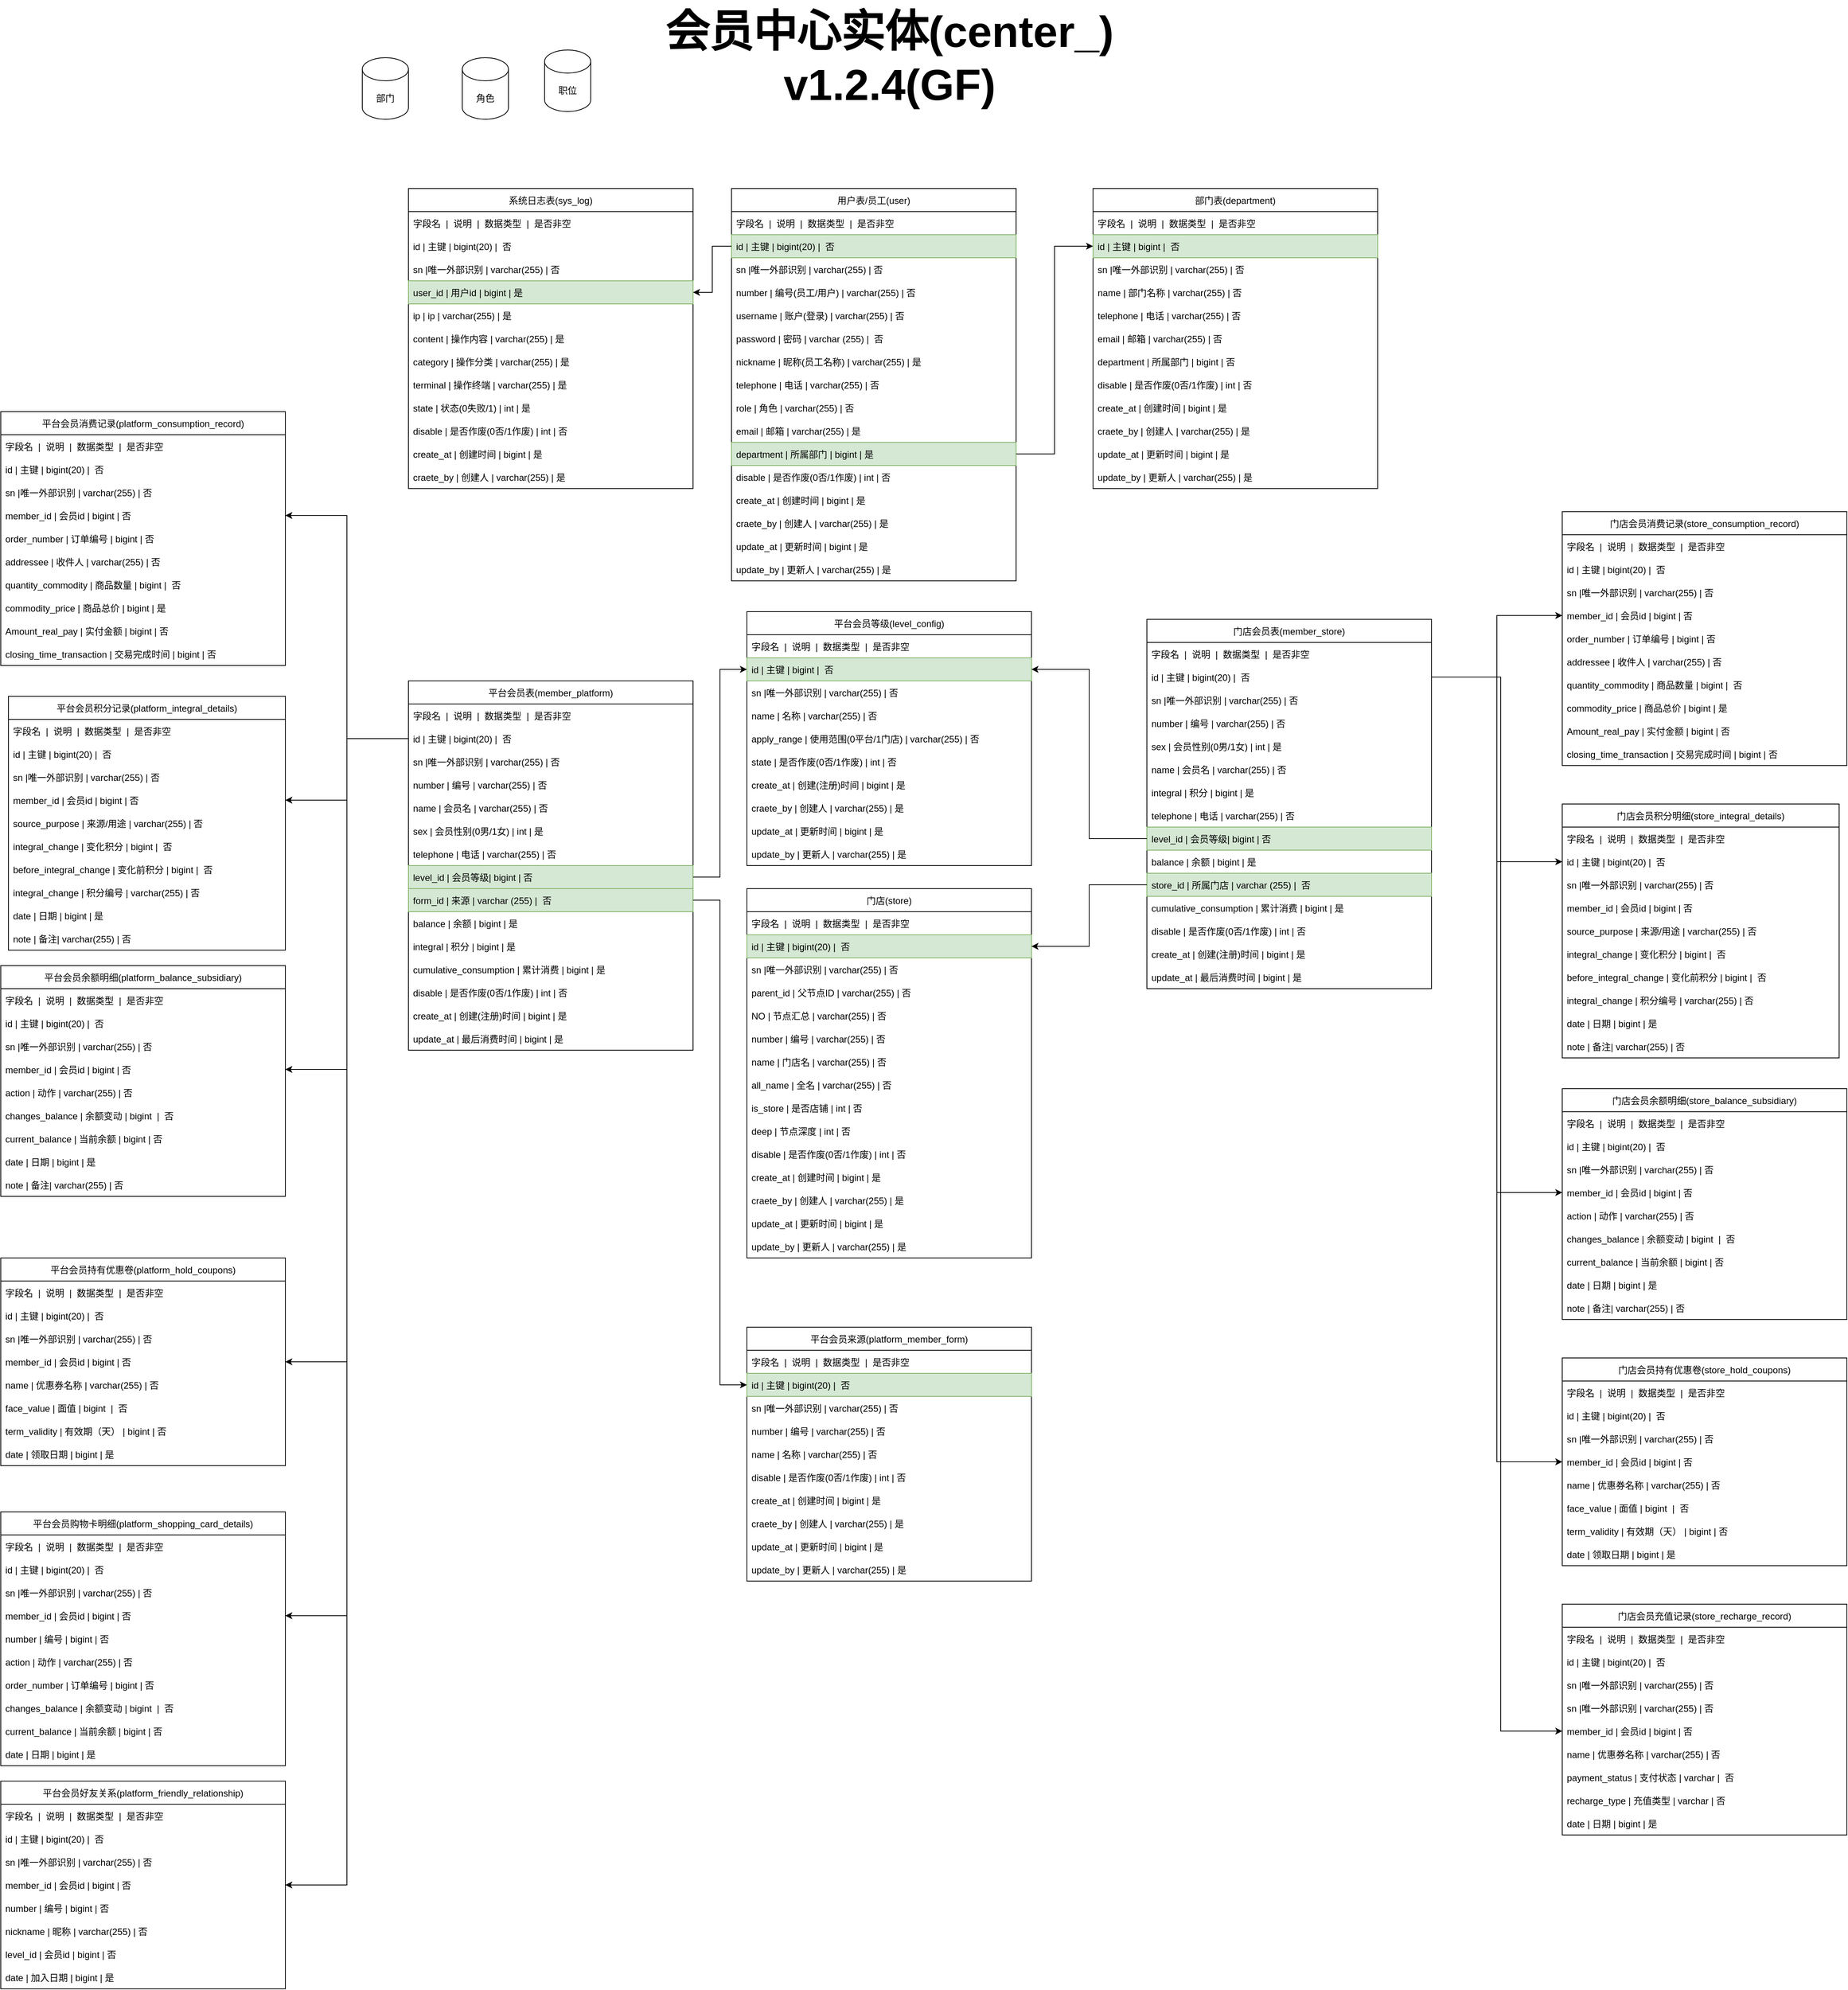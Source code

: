 <mxfile version="20.4.0" type="github">
  <diagram id="sI_Y1GV-eMA6kngm9zq1" name="第 1 页">
    <mxGraphModel dx="3327" dy="2056" grid="1" gridSize="10" guides="1" tooltips="1" connect="1" arrows="1" fold="1" page="1" pageScale="1" pageWidth="827" pageHeight="1169" math="0" shadow="0">
      <root>
        <mxCell id="0" />
        <mxCell id="1" parent="0" />
        <mxCell id="dPkmCBX09Qdh__wMUIUd-1" value="&lt;font size=&quot;1&quot; color=&quot;#000000&quot;&gt;&lt;b style=&quot;font-size: 57px;&quot;&gt;会员中心实体(&lt;/b&gt;&lt;/font&gt;&lt;b style=&quot;color: rgb(0, 0, 0); font-size: 57px;&quot;&gt;center_)&lt;/b&gt;&lt;font size=&quot;1&quot; color=&quot;#000000&quot;&gt;&lt;b style=&quot;font-size: 57px;&quot;&gt;&lt;br&gt;&lt;/b&gt;&lt;/font&gt;&lt;font size=&quot;1&quot; color=&quot;#000000&quot;&gt;&lt;b style=&quot;font-size: 57px;&quot;&gt;v1.2.4(&lt;/b&gt;&lt;/font&gt;&lt;b style=&quot;color: rgb(0, 0, 0); font-size: 57px;&quot;&gt;GF&lt;/b&gt;&lt;font size=&quot;1&quot; color=&quot;#000000&quot;&gt;&lt;b style=&quot;font-size: 57px;&quot;&gt;)&lt;/b&gt;&lt;/font&gt;" style="text;html=1;align=center;verticalAlign=middle;resizable=0;points=[];autosize=1;strokeColor=none;fillColor=none;fontSize=13;fontColor=#CCCCCC;" parent="1" vertex="1">
          <mxGeometry x="-270" y="-1165" width="610" height="150" as="geometry" />
        </mxCell>
        <mxCell id="cpaXrOd0vx1lCAqIQ1UL-1" value="用户表/员工(user)" style="swimlane;fontStyle=0;childLayout=stackLayout;horizontal=1;startSize=30;horizontalStack=0;resizeParent=1;resizeParentMax=0;resizeLast=0;collapsible=1;marginBottom=0;" parent="1" vertex="1">
          <mxGeometry x="-170" y="-920" width="370" height="510" as="geometry" />
        </mxCell>
        <mxCell id="cpaXrOd0vx1lCAqIQ1UL-2" value="字段名  |  说明  |  数据类型  |  是否非空" style="text;strokeColor=none;fillColor=none;align=left;verticalAlign=middle;spacingLeft=4;spacingRight=4;overflow=hidden;points=[[0,0.5],[1,0.5]];portConstraint=eastwest;rotatable=0;" parent="cpaXrOd0vx1lCAqIQ1UL-1" vertex="1">
          <mxGeometry y="30" width="370" height="30" as="geometry" />
        </mxCell>
        <mxCell id="cpaXrOd0vx1lCAqIQ1UL-3" value="id | 主键 | bigint(20) |  否" style="text;strokeColor=#82b366;fillColor=#d5e8d4;align=left;verticalAlign=middle;spacingLeft=4;spacingRight=4;overflow=hidden;points=[[0,0.5],[1,0.5]];portConstraint=eastwest;rotatable=0;" parent="cpaXrOd0vx1lCAqIQ1UL-1" vertex="1">
          <mxGeometry y="60" width="370" height="30" as="geometry" />
        </mxCell>
        <mxCell id="cpaXrOd0vx1lCAqIQ1UL-5" value="sn |唯一外部识别 | varchar(255) | 否" style="text;strokeColor=none;fillColor=none;align=left;verticalAlign=middle;spacingLeft=4;spacingRight=4;overflow=hidden;points=[[0,0.5],[1,0.5]];portConstraint=eastwest;rotatable=0;" parent="cpaXrOd0vx1lCAqIQ1UL-1" vertex="1">
          <mxGeometry y="90" width="370" height="30" as="geometry" />
        </mxCell>
        <mxCell id="cpaXrOd0vx1lCAqIQ1UL-66" value="number | 编号(员工/用户) | varchar(255) | 否" style="text;strokeColor=none;fillColor=none;align=left;verticalAlign=middle;spacingLeft=4;spacingRight=4;overflow=hidden;points=[[0,0.5],[1,0.5]];portConstraint=eastwest;rotatable=0;" parent="cpaXrOd0vx1lCAqIQ1UL-1" vertex="1">
          <mxGeometry y="120" width="370" height="30" as="geometry" />
        </mxCell>
        <mxCell id="cpaXrOd0vx1lCAqIQ1UL-4" value="username | 账户(登录) | varchar(255) | 否  " style="text;strokeColor=none;fillColor=none;align=left;verticalAlign=middle;spacingLeft=4;spacingRight=4;overflow=hidden;points=[[0,0.5],[1,0.5]];portConstraint=eastwest;rotatable=0;" parent="cpaXrOd0vx1lCAqIQ1UL-1" vertex="1">
          <mxGeometry y="150" width="370" height="30" as="geometry" />
        </mxCell>
        <mxCell id="cpaXrOd0vx1lCAqIQ1UL-6" value="password | 密码 | varchar (255) |  否" style="text;strokeColor=none;fillColor=none;align=left;verticalAlign=middle;spacingLeft=4;spacingRight=4;overflow=hidden;points=[[0,0.5],[1,0.5]];portConstraint=eastwest;rotatable=0;" parent="cpaXrOd0vx1lCAqIQ1UL-1" vertex="1">
          <mxGeometry y="180" width="370" height="30" as="geometry" />
        </mxCell>
        <mxCell id="cpaXrOd0vx1lCAqIQ1UL-7" value="nickname | 昵称(员工名称) | varchar(255) | 是" style="text;strokeColor=none;fillColor=none;align=left;verticalAlign=middle;spacingLeft=4;spacingRight=4;overflow=hidden;points=[[0,0.5],[1,0.5]];portConstraint=eastwest;rotatable=0;" parent="cpaXrOd0vx1lCAqIQ1UL-1" vertex="1">
          <mxGeometry y="210" width="370" height="30" as="geometry" />
        </mxCell>
        <mxCell id="cpaXrOd0vx1lCAqIQ1UL-8" value="telephone | 电话 | varchar(255) | 否" style="text;strokeColor=none;fillColor=none;align=left;verticalAlign=middle;spacingLeft=4;spacingRight=4;overflow=hidden;points=[[0,0.5],[1,0.5]];portConstraint=eastwest;rotatable=0;" parent="cpaXrOd0vx1lCAqIQ1UL-1" vertex="1">
          <mxGeometry y="240" width="370" height="30" as="geometry" />
        </mxCell>
        <mxCell id="cpaXrOd0vx1lCAqIQ1UL-83" value="role | 角色 | varchar(255) | 否" style="text;strokeColor=none;fillColor=none;align=left;verticalAlign=middle;spacingLeft=4;spacingRight=4;overflow=hidden;points=[[0,0.5],[1,0.5]];portConstraint=eastwest;rotatable=0;" parent="cpaXrOd0vx1lCAqIQ1UL-1" vertex="1">
          <mxGeometry y="270" width="370" height="30" as="geometry" />
        </mxCell>
        <mxCell id="cpaXrOd0vx1lCAqIQ1UL-9" value="email | 邮箱 | varchar(255) | 是" style="text;strokeColor=none;fillColor=none;align=left;verticalAlign=middle;spacingLeft=4;spacingRight=4;overflow=hidden;points=[[0,0.5],[1,0.5]];portConstraint=eastwest;rotatable=0;" parent="cpaXrOd0vx1lCAqIQ1UL-1" vertex="1">
          <mxGeometry y="300" width="370" height="30" as="geometry" />
        </mxCell>
        <mxCell id="cpaXrOd0vx1lCAqIQ1UL-11" value="department | 所属部门 | bigint | 是" style="text;strokeColor=#82b366;fillColor=#d5e8d4;align=left;verticalAlign=middle;spacingLeft=4;spacingRight=4;overflow=hidden;points=[[0,0.5],[1,0.5]];portConstraint=eastwest;rotatable=0;" parent="cpaXrOd0vx1lCAqIQ1UL-1" vertex="1">
          <mxGeometry y="330" width="370" height="30" as="geometry" />
        </mxCell>
        <mxCell id="cpaXrOd0vx1lCAqIQ1UL-10" value="disable | 是否作废(0否/1作废) | int | 否" style="text;strokeColor=none;fillColor=none;align=left;verticalAlign=middle;spacingLeft=4;spacingRight=4;overflow=hidden;points=[[0,0.5],[1,0.5]];portConstraint=eastwest;rotatable=0;" parent="cpaXrOd0vx1lCAqIQ1UL-1" vertex="1">
          <mxGeometry y="360" width="370" height="30" as="geometry" />
        </mxCell>
        <mxCell id="cpaXrOd0vx1lCAqIQ1UL-24" value="create_at | 创建时间 | bigint | 是" style="text;strokeColor=none;fillColor=none;align=left;verticalAlign=middle;spacingLeft=4;spacingRight=4;overflow=hidden;points=[[0,0.5],[1,0.5]];portConstraint=eastwest;rotatable=0;" parent="cpaXrOd0vx1lCAqIQ1UL-1" vertex="1">
          <mxGeometry y="390" width="370" height="30" as="geometry" />
        </mxCell>
        <mxCell id="cpaXrOd0vx1lCAqIQ1UL-27" value="craete_by | 创建人 | varchar(255) | 是" style="text;strokeColor=none;fillColor=none;align=left;verticalAlign=middle;spacingLeft=4;spacingRight=4;overflow=hidden;points=[[0,0.5],[1,0.5]];portConstraint=eastwest;rotatable=0;" parent="cpaXrOd0vx1lCAqIQ1UL-1" vertex="1">
          <mxGeometry y="420" width="370" height="30" as="geometry" />
        </mxCell>
        <mxCell id="cpaXrOd0vx1lCAqIQ1UL-26" value="update_at | 更新时间 | bigint | 是" style="text;strokeColor=none;fillColor=none;align=left;verticalAlign=middle;spacingLeft=4;spacingRight=4;overflow=hidden;points=[[0,0.5],[1,0.5]];portConstraint=eastwest;rotatable=0;" parent="cpaXrOd0vx1lCAqIQ1UL-1" vertex="1">
          <mxGeometry y="450" width="370" height="30" as="geometry" />
        </mxCell>
        <mxCell id="cpaXrOd0vx1lCAqIQ1UL-25" value="update_by | 更新人 | varchar(255) | 是" style="text;strokeColor=none;fillColor=none;align=left;verticalAlign=middle;spacingLeft=4;spacingRight=4;overflow=hidden;points=[[0,0.5],[1,0.5]];portConstraint=eastwest;rotatable=0;" parent="cpaXrOd0vx1lCAqIQ1UL-1" vertex="1">
          <mxGeometry y="480" width="370" height="30" as="geometry" />
        </mxCell>
        <mxCell id="cpaXrOd0vx1lCAqIQ1UL-12" value="部门表(department)" style="swimlane;fontStyle=0;childLayout=stackLayout;horizontal=1;startSize=30;horizontalStack=0;resizeParent=1;resizeParentMax=0;resizeLast=0;collapsible=1;marginBottom=0;" parent="1" vertex="1">
          <mxGeometry x="300" y="-920" width="370" height="390" as="geometry" />
        </mxCell>
        <mxCell id="cpaXrOd0vx1lCAqIQ1UL-13" value="字段名  |  说明  |  数据类型  |  是否非空" style="text;strokeColor=none;fillColor=none;align=left;verticalAlign=middle;spacingLeft=4;spacingRight=4;overflow=hidden;points=[[0,0.5],[1,0.5]];portConstraint=eastwest;rotatable=0;" parent="cpaXrOd0vx1lCAqIQ1UL-12" vertex="1">
          <mxGeometry y="30" width="370" height="30" as="geometry" />
        </mxCell>
        <mxCell id="cpaXrOd0vx1lCAqIQ1UL-14" value="id | 主键 | bigint |  否" style="text;strokeColor=#82b366;fillColor=#d5e8d4;align=left;verticalAlign=middle;spacingLeft=4;spacingRight=4;overflow=hidden;points=[[0,0.5],[1,0.5]];portConstraint=eastwest;rotatable=0;" parent="cpaXrOd0vx1lCAqIQ1UL-12" vertex="1">
          <mxGeometry y="60" width="370" height="30" as="geometry" />
        </mxCell>
        <mxCell id="cpaXrOd0vx1lCAqIQ1UL-15" value="sn |唯一外部识别 | varchar(255) | 否" style="text;strokeColor=none;fillColor=none;align=left;verticalAlign=middle;spacingLeft=4;spacingRight=4;overflow=hidden;points=[[0,0.5],[1,0.5]];portConstraint=eastwest;rotatable=0;" parent="cpaXrOd0vx1lCAqIQ1UL-12" vertex="1">
          <mxGeometry y="90" width="370" height="30" as="geometry" />
        </mxCell>
        <mxCell id="cpaXrOd0vx1lCAqIQ1UL-17" value="name | 部门名称 | varchar(255) | 否" style="text;strokeColor=none;fillColor=none;align=left;verticalAlign=middle;spacingLeft=4;spacingRight=4;overflow=hidden;points=[[0,0.5],[1,0.5]];portConstraint=eastwest;rotatable=0;" parent="cpaXrOd0vx1lCAqIQ1UL-12" vertex="1">
          <mxGeometry y="120" width="370" height="30" as="geometry" />
        </mxCell>
        <mxCell id="cpaXrOd0vx1lCAqIQ1UL-19" value="telephone | 电话 | varchar(255) | 否" style="text;strokeColor=none;fillColor=none;align=left;verticalAlign=middle;spacingLeft=4;spacingRight=4;overflow=hidden;points=[[0,0.5],[1,0.5]];portConstraint=eastwest;rotatable=0;" parent="cpaXrOd0vx1lCAqIQ1UL-12" vertex="1">
          <mxGeometry y="150" width="370" height="30" as="geometry" />
        </mxCell>
        <mxCell id="cpaXrOd0vx1lCAqIQ1UL-20" value="email | 邮箱 | varchar(255) | 否" style="text;strokeColor=none;fillColor=none;align=left;verticalAlign=middle;spacingLeft=4;spacingRight=4;overflow=hidden;points=[[0,0.5],[1,0.5]];portConstraint=eastwest;rotatable=0;" parent="cpaXrOd0vx1lCAqIQ1UL-12" vertex="1">
          <mxGeometry y="180" width="370" height="30" as="geometry" />
        </mxCell>
        <mxCell id="cpaXrOd0vx1lCAqIQ1UL-21" value="department | 所属部门 | bigint | 否" style="text;strokeColor=none;fillColor=none;align=left;verticalAlign=middle;spacingLeft=4;spacingRight=4;overflow=hidden;points=[[0,0.5],[1,0.5]];portConstraint=eastwest;rotatable=0;" parent="cpaXrOd0vx1lCAqIQ1UL-12" vertex="1">
          <mxGeometry y="210" width="370" height="30" as="geometry" />
        </mxCell>
        <mxCell id="cpaXrOd0vx1lCAqIQ1UL-22" value="disable | 是否作废(0否/1作废) | int | 否" style="text;strokeColor=none;fillColor=none;align=left;verticalAlign=middle;spacingLeft=4;spacingRight=4;overflow=hidden;points=[[0,0.5],[1,0.5]];portConstraint=eastwest;rotatable=0;" parent="cpaXrOd0vx1lCAqIQ1UL-12" vertex="1">
          <mxGeometry y="240" width="370" height="30" as="geometry" />
        </mxCell>
        <mxCell id="cpaXrOd0vx1lCAqIQ1UL-28" value="create_at | 创建时间 | bigint | 是" style="text;strokeColor=none;fillColor=none;align=left;verticalAlign=middle;spacingLeft=4;spacingRight=4;overflow=hidden;points=[[0,0.5],[1,0.5]];portConstraint=eastwest;rotatable=0;" parent="cpaXrOd0vx1lCAqIQ1UL-12" vertex="1">
          <mxGeometry y="270" width="370" height="30" as="geometry" />
        </mxCell>
        <mxCell id="cpaXrOd0vx1lCAqIQ1UL-29" value="craete_by | 创建人 | varchar(255) | 是" style="text;strokeColor=none;fillColor=none;align=left;verticalAlign=middle;spacingLeft=4;spacingRight=4;overflow=hidden;points=[[0,0.5],[1,0.5]];portConstraint=eastwest;rotatable=0;" parent="cpaXrOd0vx1lCAqIQ1UL-12" vertex="1">
          <mxGeometry y="300" width="370" height="30" as="geometry" />
        </mxCell>
        <mxCell id="cpaXrOd0vx1lCAqIQ1UL-30" value="update_at | 更新时间 | bigint | 是" style="text;strokeColor=none;fillColor=none;align=left;verticalAlign=middle;spacingLeft=4;spacingRight=4;overflow=hidden;points=[[0,0.5],[1,0.5]];portConstraint=eastwest;rotatable=0;" parent="cpaXrOd0vx1lCAqIQ1UL-12" vertex="1">
          <mxGeometry y="330" width="370" height="30" as="geometry" />
        </mxCell>
        <mxCell id="cpaXrOd0vx1lCAqIQ1UL-31" value="update_by | 更新人 | varchar(255) | 是" style="text;strokeColor=none;fillColor=none;align=left;verticalAlign=middle;spacingLeft=4;spacingRight=4;overflow=hidden;points=[[0,0.5],[1,0.5]];portConstraint=eastwest;rotatable=0;" parent="cpaXrOd0vx1lCAqIQ1UL-12" vertex="1">
          <mxGeometry y="360" width="370" height="30" as="geometry" />
        </mxCell>
        <mxCell id="cpaXrOd0vx1lCAqIQ1UL-23" style="edgeStyle=orthogonalEdgeStyle;rounded=0;orthogonalLoop=1;jettySize=auto;html=1;" parent="1" source="cpaXrOd0vx1lCAqIQ1UL-11" target="cpaXrOd0vx1lCAqIQ1UL-14" edge="1">
          <mxGeometry relative="1" as="geometry" />
        </mxCell>
        <mxCell id="cpaXrOd0vx1lCAqIQ1UL-32" value="系统日志表(sys_log)" style="swimlane;fontStyle=0;childLayout=stackLayout;horizontal=1;startSize=30;horizontalStack=0;resizeParent=1;resizeParentMax=0;resizeLast=0;collapsible=1;marginBottom=0;" parent="1" vertex="1">
          <mxGeometry x="-590" y="-920" width="370" height="390" as="geometry" />
        </mxCell>
        <mxCell id="cpaXrOd0vx1lCAqIQ1UL-33" value="字段名  |  说明  |  数据类型  |  是否非空" style="text;strokeColor=none;fillColor=none;align=left;verticalAlign=middle;spacingLeft=4;spacingRight=4;overflow=hidden;points=[[0,0.5],[1,0.5]];portConstraint=eastwest;rotatable=0;" parent="cpaXrOd0vx1lCAqIQ1UL-32" vertex="1">
          <mxGeometry y="30" width="370" height="30" as="geometry" />
        </mxCell>
        <mxCell id="cpaXrOd0vx1lCAqIQ1UL-34" value="id | 主键 | bigint(20) |  否" style="text;strokeColor=none;fillColor=none;align=left;verticalAlign=middle;spacingLeft=4;spacingRight=4;overflow=hidden;points=[[0,0.5],[1,0.5]];portConstraint=eastwest;rotatable=0;" parent="cpaXrOd0vx1lCAqIQ1UL-32" vertex="1">
          <mxGeometry y="60" width="370" height="30" as="geometry" />
        </mxCell>
        <mxCell id="cpaXrOd0vx1lCAqIQ1UL-35" value="sn |唯一外部识别 | varchar(255) | 否" style="text;strokeColor=none;fillColor=none;align=left;verticalAlign=middle;spacingLeft=4;spacingRight=4;overflow=hidden;points=[[0,0.5],[1,0.5]];portConstraint=eastwest;rotatable=0;" parent="cpaXrOd0vx1lCAqIQ1UL-32" vertex="1">
          <mxGeometry y="90" width="370" height="30" as="geometry" />
        </mxCell>
        <mxCell id="cpaXrOd0vx1lCAqIQ1UL-36" value="user_id | 用户id | bigint | 是" style="text;strokeColor=#82b366;fillColor=#d5e8d4;align=left;verticalAlign=middle;spacingLeft=4;spacingRight=4;overflow=hidden;points=[[0,0.5],[1,0.5]];portConstraint=eastwest;rotatable=0;" parent="cpaXrOd0vx1lCAqIQ1UL-32" vertex="1">
          <mxGeometry y="120" width="370" height="30" as="geometry" />
        </mxCell>
        <mxCell id="cpaXrOd0vx1lCAqIQ1UL-37" value="ip | ip | varchar(255) | 是" style="text;strokeColor=none;fillColor=none;align=left;verticalAlign=middle;spacingLeft=4;spacingRight=4;overflow=hidden;points=[[0,0.5],[1,0.5]];portConstraint=eastwest;rotatable=0;" parent="cpaXrOd0vx1lCAqIQ1UL-32" vertex="1">
          <mxGeometry y="150" width="370" height="30" as="geometry" />
        </mxCell>
        <mxCell id="cpaXrOd0vx1lCAqIQ1UL-38" value="content | 操作内容 | varchar(255) | 是" style="text;strokeColor=none;fillColor=none;align=left;verticalAlign=middle;spacingLeft=4;spacingRight=4;overflow=hidden;points=[[0,0.5],[1,0.5]];portConstraint=eastwest;rotatable=0;" parent="cpaXrOd0vx1lCAqIQ1UL-32" vertex="1">
          <mxGeometry y="180" width="370" height="30" as="geometry" />
        </mxCell>
        <mxCell id="cpaXrOd0vx1lCAqIQ1UL-48" value="category | 操作分类 | varchar(255) | 是" style="text;strokeColor=none;fillColor=none;align=left;verticalAlign=middle;spacingLeft=4;spacingRight=4;overflow=hidden;points=[[0,0.5],[1,0.5]];portConstraint=eastwest;rotatable=0;" parent="cpaXrOd0vx1lCAqIQ1UL-32" vertex="1">
          <mxGeometry y="210" width="370" height="30" as="geometry" />
        </mxCell>
        <mxCell id="cpaXrOd0vx1lCAqIQ1UL-49" value="terminal | 操作终端 | varchar(255) | 是" style="text;strokeColor=none;fillColor=none;align=left;verticalAlign=middle;spacingLeft=4;spacingRight=4;overflow=hidden;points=[[0,0.5],[1,0.5]];portConstraint=eastwest;rotatable=0;" parent="cpaXrOd0vx1lCAqIQ1UL-32" vertex="1">
          <mxGeometry y="240" width="370" height="30" as="geometry" />
        </mxCell>
        <mxCell id="cpaXrOd0vx1lCAqIQ1UL-50" value="state | 状态(0失败/1) | int | 是" style="text;strokeColor=none;fillColor=none;align=left;verticalAlign=middle;spacingLeft=4;spacingRight=4;overflow=hidden;points=[[0,0.5],[1,0.5]];portConstraint=eastwest;rotatable=0;" parent="cpaXrOd0vx1lCAqIQ1UL-32" vertex="1">
          <mxGeometry y="270" width="370" height="30" as="geometry" />
        </mxCell>
        <mxCell id="cpaXrOd0vx1lCAqIQ1UL-42" value="disable | 是否作废(0否/1作废) | int | 否" style="text;strokeColor=none;fillColor=none;align=left;verticalAlign=middle;spacingLeft=4;spacingRight=4;overflow=hidden;points=[[0,0.5],[1,0.5]];portConstraint=eastwest;rotatable=0;" parent="cpaXrOd0vx1lCAqIQ1UL-32" vertex="1">
          <mxGeometry y="300" width="370" height="30" as="geometry" />
        </mxCell>
        <mxCell id="cpaXrOd0vx1lCAqIQ1UL-43" value="create_at | 创建时间 | bigint | 是" style="text;strokeColor=none;fillColor=none;align=left;verticalAlign=middle;spacingLeft=4;spacingRight=4;overflow=hidden;points=[[0,0.5],[1,0.5]];portConstraint=eastwest;rotatable=0;" parent="cpaXrOd0vx1lCAqIQ1UL-32" vertex="1">
          <mxGeometry y="330" width="370" height="30" as="geometry" />
        </mxCell>
        <mxCell id="cpaXrOd0vx1lCAqIQ1UL-44" value="craete_by | 创建人 | varchar(255) | 是" style="text;strokeColor=none;fillColor=none;align=left;verticalAlign=middle;spacingLeft=4;spacingRight=4;overflow=hidden;points=[[0,0.5],[1,0.5]];portConstraint=eastwest;rotatable=0;" parent="cpaXrOd0vx1lCAqIQ1UL-32" vertex="1">
          <mxGeometry y="360" width="370" height="30" as="geometry" />
        </mxCell>
        <mxCell id="cpaXrOd0vx1lCAqIQ1UL-47" style="edgeStyle=orthogonalEdgeStyle;rounded=0;orthogonalLoop=1;jettySize=auto;html=1;" parent="1" source="cpaXrOd0vx1lCAqIQ1UL-3" target="cpaXrOd0vx1lCAqIQ1UL-36" edge="1">
          <mxGeometry relative="1" as="geometry" />
        </mxCell>
        <mxCell id="cpaXrOd0vx1lCAqIQ1UL-51" value="平台会员表(member_platform)" style="swimlane;fontStyle=0;childLayout=stackLayout;horizontal=1;startSize=30;horizontalStack=0;resizeParent=1;resizeParentMax=0;resizeLast=0;collapsible=1;marginBottom=0;" parent="1" vertex="1">
          <mxGeometry x="-590" y="-280" width="370" height="480" as="geometry" />
        </mxCell>
        <mxCell id="cpaXrOd0vx1lCAqIQ1UL-52" value="字段名  |  说明  |  数据类型  |  是否非空" style="text;strokeColor=none;fillColor=none;align=left;verticalAlign=middle;spacingLeft=4;spacingRight=4;overflow=hidden;points=[[0,0.5],[1,0.5]];portConstraint=eastwest;rotatable=0;" parent="cpaXrOd0vx1lCAqIQ1UL-51" vertex="1">
          <mxGeometry y="30" width="370" height="30" as="geometry" />
        </mxCell>
        <mxCell id="cpaXrOd0vx1lCAqIQ1UL-53" value="id | 主键 | bigint(20) |  否" style="text;align=left;verticalAlign=middle;spacingLeft=4;spacingRight=4;overflow=hidden;points=[[0,0.5],[1,0.5]];portConstraint=eastwest;rotatable=0;" parent="cpaXrOd0vx1lCAqIQ1UL-51" vertex="1">
          <mxGeometry y="60" width="370" height="30" as="geometry" />
        </mxCell>
        <mxCell id="cpaXrOd0vx1lCAqIQ1UL-54" value="sn |唯一外部识别 | varchar(255) | 否" style="text;strokeColor=none;fillColor=none;align=left;verticalAlign=middle;spacingLeft=4;spacingRight=4;overflow=hidden;points=[[0,0.5],[1,0.5]];portConstraint=eastwest;rotatable=0;" parent="cpaXrOd0vx1lCAqIQ1UL-51" vertex="1">
          <mxGeometry y="90" width="370" height="30" as="geometry" />
        </mxCell>
        <mxCell id="cpaXrOd0vx1lCAqIQ1UL-84" value="number | 编号 | varchar(255) | 否" style="text;strokeColor=none;fillColor=none;align=left;verticalAlign=middle;spacingLeft=4;spacingRight=4;overflow=hidden;points=[[0,0.5],[1,0.5]];portConstraint=eastwest;rotatable=0;" parent="cpaXrOd0vx1lCAqIQ1UL-51" vertex="1">
          <mxGeometry y="120" width="370" height="30" as="geometry" />
        </mxCell>
        <mxCell id="cpaXrOd0vx1lCAqIQ1UL-55" value="name | 会员名 | varchar(255) | 否  " style="text;strokeColor=none;fillColor=none;align=left;verticalAlign=middle;spacingLeft=4;spacingRight=4;overflow=hidden;points=[[0,0.5],[1,0.5]];portConstraint=eastwest;rotatable=0;" parent="cpaXrOd0vx1lCAqIQ1UL-51" vertex="1">
          <mxGeometry y="150" width="370" height="30" as="geometry" />
        </mxCell>
        <mxCell id="cpaXrOd0vx1lCAqIQ1UL-85" value="sex | 会员性别(0男/1女) | int | 是" style="text;strokeColor=none;fillColor=none;align=left;verticalAlign=middle;spacingLeft=4;spacingRight=4;overflow=hidden;points=[[0,0.5],[1,0.5]];portConstraint=eastwest;rotatable=0;" parent="cpaXrOd0vx1lCAqIQ1UL-51" vertex="1">
          <mxGeometry y="180" width="370" height="30" as="geometry" />
        </mxCell>
        <mxCell id="cpaXrOd0vx1lCAqIQ1UL-58" value="telephone | 电话 | varchar(255) | 否" style="text;strokeColor=none;fillColor=none;align=left;verticalAlign=middle;spacingLeft=4;spacingRight=4;overflow=hidden;points=[[0,0.5],[1,0.5]];portConstraint=eastwest;rotatable=0;" parent="cpaXrOd0vx1lCAqIQ1UL-51" vertex="1">
          <mxGeometry y="210" width="370" height="30" as="geometry" />
        </mxCell>
        <mxCell id="cpaXrOd0vx1lCAqIQ1UL-59" value="level_id | 会员等级| bigint | 否" style="text;strokeColor=#82b366;fillColor=#d5e8d4;align=left;verticalAlign=middle;spacingLeft=4;spacingRight=4;overflow=hidden;points=[[0,0.5],[1,0.5]];portConstraint=eastwest;rotatable=0;" parent="cpaXrOd0vx1lCAqIQ1UL-51" vertex="1">
          <mxGeometry y="240" width="370" height="30" as="geometry" />
        </mxCell>
        <mxCell id="cpaXrOd0vx1lCAqIQ1UL-56" value="form_id | 来源 | varchar (255) |  否" style="text;strokeColor=#82b366;fillColor=#d5e8d4;align=left;verticalAlign=middle;spacingLeft=4;spacingRight=4;overflow=hidden;points=[[0,0.5],[1,0.5]];portConstraint=eastwest;rotatable=0;" parent="cpaXrOd0vx1lCAqIQ1UL-51" vertex="1">
          <mxGeometry y="270" width="370" height="30" as="geometry" />
        </mxCell>
        <mxCell id="cpaXrOd0vx1lCAqIQ1UL-57" value="balance | 余额 | bigint | 是" style="text;strokeColor=none;fillColor=none;align=left;verticalAlign=middle;spacingLeft=4;spacingRight=4;overflow=hidden;points=[[0,0.5],[1,0.5]];portConstraint=eastwest;rotatable=0;" parent="cpaXrOd0vx1lCAqIQ1UL-51" vertex="1">
          <mxGeometry y="300" width="370" height="30" as="geometry" />
        </mxCell>
        <mxCell id="cpaXrOd0vx1lCAqIQ1UL-60" value="integral | 积分 | bigint | 是" style="text;align=left;verticalAlign=middle;spacingLeft=4;spacingRight=4;overflow=hidden;points=[[0,0.5],[1,0.5]];portConstraint=eastwest;rotatable=0;" parent="cpaXrOd0vx1lCAqIQ1UL-51" vertex="1">
          <mxGeometry y="330" width="370" height="30" as="geometry" />
        </mxCell>
        <mxCell id="cpaXrOd0vx1lCAqIQ1UL-102" value="cumulative_consumption | 累计消费 | bigint | 是" style="text;strokeColor=none;fillColor=none;align=left;verticalAlign=middle;spacingLeft=4;spacingRight=4;overflow=hidden;points=[[0,0.5],[1,0.5]];portConstraint=eastwest;rotatable=0;" parent="cpaXrOd0vx1lCAqIQ1UL-51" vertex="1">
          <mxGeometry y="360" width="370" height="30" as="geometry" />
        </mxCell>
        <mxCell id="cpaXrOd0vx1lCAqIQ1UL-61" value="disable | 是否作废(0否/1作废) | int | 否" style="text;strokeColor=none;fillColor=none;align=left;verticalAlign=middle;spacingLeft=4;spacingRight=4;overflow=hidden;points=[[0,0.5],[1,0.5]];portConstraint=eastwest;rotatable=0;" parent="cpaXrOd0vx1lCAqIQ1UL-51" vertex="1">
          <mxGeometry y="390" width="370" height="30" as="geometry" />
        </mxCell>
        <mxCell id="cpaXrOd0vx1lCAqIQ1UL-62" value="create_at | 创建(注册)时间 | bigint | 是" style="text;strokeColor=none;fillColor=none;align=left;verticalAlign=middle;spacingLeft=4;spacingRight=4;overflow=hidden;points=[[0,0.5],[1,0.5]];portConstraint=eastwest;rotatable=0;" parent="cpaXrOd0vx1lCAqIQ1UL-51" vertex="1">
          <mxGeometry y="420" width="370" height="30" as="geometry" />
        </mxCell>
        <mxCell id="cpaXrOd0vx1lCAqIQ1UL-64" value="update_at | 最后消费时间 | bigint | 是" style="text;strokeColor=none;fillColor=none;align=left;verticalAlign=middle;spacingLeft=4;spacingRight=4;overflow=hidden;points=[[0,0.5],[1,0.5]];portConstraint=eastwest;rotatable=0;" parent="cpaXrOd0vx1lCAqIQ1UL-51" vertex="1">
          <mxGeometry y="450" width="370" height="30" as="geometry" />
        </mxCell>
        <mxCell id="cpaXrOd0vx1lCAqIQ1UL-86" value="平台会员等级(level_config)" style="swimlane;fontStyle=0;childLayout=stackLayout;horizontal=1;startSize=30;horizontalStack=0;resizeParent=1;resizeParentMax=0;resizeLast=0;collapsible=1;marginBottom=0;" parent="1" vertex="1">
          <mxGeometry x="-150" y="-370" width="370" height="330" as="geometry" />
        </mxCell>
        <mxCell id="cpaXrOd0vx1lCAqIQ1UL-87" value="字段名  |  说明  |  数据类型  |  是否非空" style="text;strokeColor=none;fillColor=none;align=left;verticalAlign=middle;spacingLeft=4;spacingRight=4;overflow=hidden;points=[[0,0.5],[1,0.5]];portConstraint=eastwest;rotatable=0;" parent="cpaXrOd0vx1lCAqIQ1UL-86" vertex="1">
          <mxGeometry y="30" width="370" height="30" as="geometry" />
        </mxCell>
        <mxCell id="cpaXrOd0vx1lCAqIQ1UL-88" value="id | 主键 | bigint |  否" style="text;strokeColor=#82b366;fillColor=#d5e8d4;align=left;verticalAlign=middle;spacingLeft=4;spacingRight=4;overflow=hidden;points=[[0,0.5],[1,0.5]];portConstraint=eastwest;rotatable=0;" parent="cpaXrOd0vx1lCAqIQ1UL-86" vertex="1">
          <mxGeometry y="60" width="370" height="30" as="geometry" />
        </mxCell>
        <mxCell id="cpaXrOd0vx1lCAqIQ1UL-89" value="sn |唯一外部识别 | varchar(255) | 否" style="text;strokeColor=none;fillColor=none;align=left;verticalAlign=middle;spacingLeft=4;spacingRight=4;overflow=hidden;points=[[0,0.5],[1,0.5]];portConstraint=eastwest;rotatable=0;" parent="cpaXrOd0vx1lCAqIQ1UL-86" vertex="1">
          <mxGeometry y="90" width="370" height="30" as="geometry" />
        </mxCell>
        <mxCell id="cpaXrOd0vx1lCAqIQ1UL-90" value="name | 名称 | varchar(255) | 否" style="text;strokeColor=none;fillColor=none;align=left;verticalAlign=middle;spacingLeft=4;spacingRight=4;overflow=hidden;points=[[0,0.5],[1,0.5]];portConstraint=eastwest;rotatable=0;" parent="cpaXrOd0vx1lCAqIQ1UL-86" vertex="1">
          <mxGeometry y="120" width="370" height="30" as="geometry" />
        </mxCell>
        <mxCell id="cpaXrOd0vx1lCAqIQ1UL-139" value="apply_range | 使用范围(0平台/1门店) | varchar(255) | 否" style="text;strokeColor=none;fillColor=none;align=left;verticalAlign=middle;spacingLeft=4;spacingRight=4;overflow=hidden;points=[[0,0.5],[1,0.5]];portConstraint=eastwest;rotatable=0;" parent="cpaXrOd0vx1lCAqIQ1UL-86" vertex="1">
          <mxGeometry y="150" width="370" height="30" as="geometry" />
        </mxCell>
        <mxCell id="cpaXrOd0vx1lCAqIQ1UL-91" value="state | 是否作废(0否/1作废) | int | 否" style="text;strokeColor=none;fillColor=none;align=left;verticalAlign=middle;spacingLeft=4;spacingRight=4;overflow=hidden;points=[[0,0.5],[1,0.5]];portConstraint=eastwest;rotatable=0;" parent="cpaXrOd0vx1lCAqIQ1UL-86" vertex="1">
          <mxGeometry y="180" width="370" height="30" as="geometry" />
        </mxCell>
        <mxCell id="cpaXrOd0vx1lCAqIQ1UL-96" value="create_at | 创建(注册)时间 | bigint | 是" style="text;strokeColor=none;fillColor=none;align=left;verticalAlign=middle;spacingLeft=4;spacingRight=4;overflow=hidden;points=[[0,0.5],[1,0.5]];portConstraint=eastwest;rotatable=0;" parent="cpaXrOd0vx1lCAqIQ1UL-86" vertex="1">
          <mxGeometry y="210" width="370" height="30" as="geometry" />
        </mxCell>
        <mxCell id="cpaXrOd0vx1lCAqIQ1UL-97" value="craete_by | 创建人 | varchar(255) | 是" style="text;strokeColor=none;fillColor=none;align=left;verticalAlign=middle;spacingLeft=4;spacingRight=4;overflow=hidden;points=[[0,0.5],[1,0.5]];portConstraint=eastwest;rotatable=0;" parent="cpaXrOd0vx1lCAqIQ1UL-86" vertex="1">
          <mxGeometry y="240" width="370" height="30" as="geometry" />
        </mxCell>
        <mxCell id="cpaXrOd0vx1lCAqIQ1UL-98" value="update_at | 更新时间 | bigint | 是" style="text;strokeColor=none;fillColor=none;align=left;verticalAlign=middle;spacingLeft=4;spacingRight=4;overflow=hidden;points=[[0,0.5],[1,0.5]];portConstraint=eastwest;rotatable=0;" parent="cpaXrOd0vx1lCAqIQ1UL-86" vertex="1">
          <mxGeometry y="270" width="370" height="30" as="geometry" />
        </mxCell>
        <mxCell id="cpaXrOd0vx1lCAqIQ1UL-99" value="update_by | 更新人 | varchar(255) | 是" style="text;strokeColor=none;fillColor=none;align=left;verticalAlign=middle;spacingLeft=4;spacingRight=4;overflow=hidden;points=[[0,0.5],[1,0.5]];portConstraint=eastwest;rotatable=0;" parent="cpaXrOd0vx1lCAqIQ1UL-86" vertex="1">
          <mxGeometry y="300" width="370" height="30" as="geometry" />
        </mxCell>
        <mxCell id="cpaXrOd0vx1lCAqIQ1UL-101" style="edgeStyle=orthogonalEdgeStyle;rounded=0;orthogonalLoop=1;jettySize=auto;html=1;entryX=0;entryY=0.5;entryDx=0;entryDy=0;" parent="1" source="cpaXrOd0vx1lCAqIQ1UL-59" target="cpaXrOd0vx1lCAqIQ1UL-88" edge="1">
          <mxGeometry relative="1" as="geometry" />
        </mxCell>
        <mxCell id="cpaXrOd0vx1lCAqIQ1UL-103" value="门店(store)" style="swimlane;fontStyle=0;childLayout=stackLayout;horizontal=1;startSize=30;horizontalStack=0;resizeParent=1;resizeParentMax=0;resizeLast=0;collapsible=1;marginBottom=0;" parent="1" vertex="1">
          <mxGeometry x="-150" y="-10" width="370" height="480" as="geometry" />
        </mxCell>
        <mxCell id="cpaXrOd0vx1lCAqIQ1UL-104" value="字段名  |  说明  |  数据类型  |  是否非空" style="text;strokeColor=none;fillColor=none;align=left;verticalAlign=middle;spacingLeft=4;spacingRight=4;overflow=hidden;points=[[0,0.5],[1,0.5]];portConstraint=eastwest;rotatable=0;" parent="cpaXrOd0vx1lCAqIQ1UL-103" vertex="1">
          <mxGeometry y="30" width="370" height="30" as="geometry" />
        </mxCell>
        <mxCell id="cpaXrOd0vx1lCAqIQ1UL-105" value="id | 主键 | bigint(20) |  否" style="text;align=left;verticalAlign=middle;spacingLeft=4;spacingRight=4;overflow=hidden;points=[[0,0.5],[1,0.5]];portConstraint=eastwest;rotatable=0;fillColor=#d5e8d4;strokeColor=#82b366;" parent="cpaXrOd0vx1lCAqIQ1UL-103" vertex="1">
          <mxGeometry y="60" width="370" height="30" as="geometry" />
        </mxCell>
        <mxCell id="cpaXrOd0vx1lCAqIQ1UL-106" value="sn |唯一外部识别 | varchar(255) | 否" style="text;strokeColor=none;fillColor=none;align=left;verticalAlign=middle;spacingLeft=4;spacingRight=4;overflow=hidden;points=[[0,0.5],[1,0.5]];portConstraint=eastwest;rotatable=0;" parent="cpaXrOd0vx1lCAqIQ1UL-103" vertex="1">
          <mxGeometry y="90" width="370" height="30" as="geometry" />
        </mxCell>
        <mxCell id="cpaXrOd0vx1lCAqIQ1UL-126" value="parent_id | 父节点ID | varchar(255) | 否  " style="text;strokeColor=none;fillColor=none;align=left;verticalAlign=middle;spacingLeft=4;spacingRight=4;overflow=hidden;points=[[0,0.5],[1,0.5]];portConstraint=eastwest;rotatable=0;" parent="cpaXrOd0vx1lCAqIQ1UL-103" vertex="1">
          <mxGeometry y="120" width="370" height="30" as="geometry" />
        </mxCell>
        <mxCell id="cpaXrOd0vx1lCAqIQ1UL-129" value="NO | 节点汇总 | varchar(255) | 否  " style="text;strokeColor=none;fillColor=none;align=left;verticalAlign=middle;spacingLeft=4;spacingRight=4;overflow=hidden;points=[[0,0.5],[1,0.5]];portConstraint=eastwest;rotatable=0;" parent="cpaXrOd0vx1lCAqIQ1UL-103" vertex="1">
          <mxGeometry y="150" width="370" height="30" as="geometry" />
        </mxCell>
        <mxCell id="cpaXrOd0vx1lCAqIQ1UL-107" value="number | 编号 | varchar(255) | 否" style="text;strokeColor=none;fillColor=none;align=left;verticalAlign=middle;spacingLeft=4;spacingRight=4;overflow=hidden;points=[[0,0.5],[1,0.5]];portConstraint=eastwest;rotatable=0;" parent="cpaXrOd0vx1lCAqIQ1UL-103" vertex="1">
          <mxGeometry y="180" width="370" height="30" as="geometry" />
        </mxCell>
        <mxCell id="cpaXrOd0vx1lCAqIQ1UL-108" value="name | 门店名 | varchar(255) | 否  " style="text;strokeColor=none;fillColor=none;align=left;verticalAlign=middle;spacingLeft=4;spacingRight=4;overflow=hidden;points=[[0,0.5],[1,0.5]];portConstraint=eastwest;rotatable=0;" parent="cpaXrOd0vx1lCAqIQ1UL-103" vertex="1">
          <mxGeometry y="210" width="370" height="30" as="geometry" />
        </mxCell>
        <mxCell id="cpaXrOd0vx1lCAqIQ1UL-135" value="all_name | 全名 | varchar(255) | 否  " style="text;strokeColor=none;fillColor=none;align=left;verticalAlign=middle;spacingLeft=4;spacingRight=4;overflow=hidden;points=[[0,0.5],[1,0.5]];portConstraint=eastwest;rotatable=0;" parent="cpaXrOd0vx1lCAqIQ1UL-103" vertex="1">
          <mxGeometry y="240" width="370" height="30" as="geometry" />
        </mxCell>
        <mxCell id="cpaXrOd0vx1lCAqIQ1UL-137" value="is_store | 是否店铺 | int | 否  " style="text;strokeColor=none;fillColor=none;align=left;verticalAlign=middle;spacingLeft=4;spacingRight=4;overflow=hidden;points=[[0,0.5],[1,0.5]];portConstraint=eastwest;rotatable=0;" parent="cpaXrOd0vx1lCAqIQ1UL-103" vertex="1">
          <mxGeometry y="270" width="370" height="30" as="geometry" />
        </mxCell>
        <mxCell id="cpaXrOd0vx1lCAqIQ1UL-138" value="deep | 节点深度 | int | 否  " style="text;strokeColor=none;fillColor=none;align=left;verticalAlign=middle;spacingLeft=4;spacingRight=4;overflow=hidden;points=[[0,0.5],[1,0.5]];portConstraint=eastwest;rotatable=0;" parent="cpaXrOd0vx1lCAqIQ1UL-103" vertex="1">
          <mxGeometry y="300" width="370" height="30" as="geometry" />
        </mxCell>
        <mxCell id="cpaXrOd0vx1lCAqIQ1UL-116" value="disable | 是否作废(0否/1作废) | int | 否" style="text;strokeColor=none;fillColor=none;align=left;verticalAlign=middle;spacingLeft=4;spacingRight=4;overflow=hidden;points=[[0,0.5],[1,0.5]];portConstraint=eastwest;rotatable=0;" parent="cpaXrOd0vx1lCAqIQ1UL-103" vertex="1">
          <mxGeometry y="330" width="370" height="30" as="geometry" />
        </mxCell>
        <mxCell id="cpaXrOd0vx1lCAqIQ1UL-123" value="create_at | 创建时间 | bigint | 是" style="text;strokeColor=none;fillColor=none;align=left;verticalAlign=middle;spacingLeft=4;spacingRight=4;overflow=hidden;points=[[0,0.5],[1,0.5]];portConstraint=eastwest;rotatable=0;" parent="cpaXrOd0vx1lCAqIQ1UL-103" vertex="1">
          <mxGeometry y="360" width="370" height="30" as="geometry" />
        </mxCell>
        <mxCell id="cpaXrOd0vx1lCAqIQ1UL-124" value="craete_by | 创建人 | varchar(255) | 是" style="text;strokeColor=none;fillColor=none;align=left;verticalAlign=middle;spacingLeft=4;spacingRight=4;overflow=hidden;points=[[0,0.5],[1,0.5]];portConstraint=eastwest;rotatable=0;" parent="cpaXrOd0vx1lCAqIQ1UL-103" vertex="1">
          <mxGeometry y="390" width="370" height="30" as="geometry" />
        </mxCell>
        <mxCell id="cpaXrOd0vx1lCAqIQ1UL-136" value="update_at | 更新时间 | bigint | 是" style="text;strokeColor=none;fillColor=none;align=left;verticalAlign=middle;spacingLeft=4;spacingRight=4;overflow=hidden;points=[[0,0.5],[1,0.5]];portConstraint=eastwest;rotatable=0;" parent="cpaXrOd0vx1lCAqIQ1UL-103" vertex="1">
          <mxGeometry y="420" width="370" height="30" as="geometry" />
        </mxCell>
        <mxCell id="cpaXrOd0vx1lCAqIQ1UL-125" value="update_by | 更新人 | varchar(255) | 是" style="text;strokeColor=none;fillColor=none;align=left;verticalAlign=middle;spacingLeft=4;spacingRight=4;overflow=hidden;points=[[0,0.5],[1,0.5]];portConstraint=eastwest;rotatable=0;" parent="cpaXrOd0vx1lCAqIQ1UL-103" vertex="1">
          <mxGeometry y="450" width="370" height="30" as="geometry" />
        </mxCell>
        <mxCell id="cpaXrOd0vx1lCAqIQ1UL-140" value="门店会员表(member_store)" style="swimlane;fontStyle=0;childLayout=stackLayout;horizontal=1;startSize=30;horizontalStack=0;resizeParent=1;resizeParentMax=0;resizeLast=0;collapsible=1;marginBottom=0;" parent="1" vertex="1">
          <mxGeometry x="370" y="-360" width="370" height="480" as="geometry" />
        </mxCell>
        <mxCell id="cpaXrOd0vx1lCAqIQ1UL-141" value="字段名  |  说明  |  数据类型  |  是否非空" style="text;strokeColor=none;fillColor=none;align=left;verticalAlign=middle;spacingLeft=4;spacingRight=4;overflow=hidden;points=[[0,0.5],[1,0.5]];portConstraint=eastwest;rotatable=0;" parent="cpaXrOd0vx1lCAqIQ1UL-140" vertex="1">
          <mxGeometry y="30" width="370" height="30" as="geometry" />
        </mxCell>
        <mxCell id="cpaXrOd0vx1lCAqIQ1UL-142" value="id | 主键 | bigint(20) |  否" style="text;align=left;verticalAlign=middle;spacingLeft=4;spacingRight=4;overflow=hidden;points=[[0,0.5],[1,0.5]];portConstraint=eastwest;rotatable=0;" parent="cpaXrOd0vx1lCAqIQ1UL-140" vertex="1">
          <mxGeometry y="60" width="370" height="30" as="geometry" />
        </mxCell>
        <mxCell id="cpaXrOd0vx1lCAqIQ1UL-143" value="sn |唯一外部识别 | varchar(255) | 否" style="text;strokeColor=none;fillColor=none;align=left;verticalAlign=middle;spacingLeft=4;spacingRight=4;overflow=hidden;points=[[0,0.5],[1,0.5]];portConstraint=eastwest;rotatable=0;" parent="cpaXrOd0vx1lCAqIQ1UL-140" vertex="1">
          <mxGeometry y="90" width="370" height="30" as="geometry" />
        </mxCell>
        <mxCell id="cpaXrOd0vx1lCAqIQ1UL-144" value="number | 编号 | varchar(255) | 否" style="text;strokeColor=none;fillColor=none;align=left;verticalAlign=middle;spacingLeft=4;spacingRight=4;overflow=hidden;points=[[0,0.5],[1,0.5]];portConstraint=eastwest;rotatable=0;" parent="cpaXrOd0vx1lCAqIQ1UL-140" vertex="1">
          <mxGeometry y="120" width="370" height="30" as="geometry" />
        </mxCell>
        <mxCell id="cpaXrOd0vx1lCAqIQ1UL-146" value="sex | 会员性别(0男/1女) | int | 是" style="text;strokeColor=none;fillColor=none;align=left;verticalAlign=middle;spacingLeft=4;spacingRight=4;overflow=hidden;points=[[0,0.5],[1,0.5]];portConstraint=eastwest;rotatable=0;" parent="cpaXrOd0vx1lCAqIQ1UL-140" vertex="1">
          <mxGeometry y="150" width="370" height="30" as="geometry" />
        </mxCell>
        <mxCell id="cpaXrOd0vx1lCAqIQ1UL-145" value="name | 会员名 | varchar(255) | 否  " style="text;strokeColor=none;fillColor=none;align=left;verticalAlign=middle;spacingLeft=4;spacingRight=4;overflow=hidden;points=[[0,0.5],[1,0.5]];portConstraint=eastwest;rotatable=0;" parent="cpaXrOd0vx1lCAqIQ1UL-140" vertex="1">
          <mxGeometry y="180" width="370" height="30" as="geometry" />
        </mxCell>
        <mxCell id="cpaXrOd0vx1lCAqIQ1UL-151" value="integral | 积分 | bigint | 是" style="text;align=left;verticalAlign=middle;spacingLeft=4;spacingRight=4;overflow=hidden;points=[[0,0.5],[1,0.5]];portConstraint=eastwest;rotatable=0;" parent="cpaXrOd0vx1lCAqIQ1UL-140" vertex="1">
          <mxGeometry y="210" width="370" height="30" as="geometry" />
        </mxCell>
        <mxCell id="cpaXrOd0vx1lCAqIQ1UL-147" value="telephone | 电话 | varchar(255) | 否" style="text;strokeColor=none;fillColor=none;align=left;verticalAlign=middle;spacingLeft=4;spacingRight=4;overflow=hidden;points=[[0,0.5],[1,0.5]];portConstraint=eastwest;rotatable=0;" parent="cpaXrOd0vx1lCAqIQ1UL-140" vertex="1">
          <mxGeometry y="240" width="370" height="30" as="geometry" />
        </mxCell>
        <mxCell id="cpaXrOd0vx1lCAqIQ1UL-148" value="level_id | 会员等级| bigint | 否" style="text;strokeColor=#82b366;fillColor=#d5e8d4;align=left;verticalAlign=middle;spacingLeft=4;spacingRight=4;overflow=hidden;points=[[0,0.5],[1,0.5]];portConstraint=eastwest;rotatable=0;" parent="cpaXrOd0vx1lCAqIQ1UL-140" vertex="1">
          <mxGeometry y="270" width="370" height="30" as="geometry" />
        </mxCell>
        <mxCell id="cpaXrOd0vx1lCAqIQ1UL-150" value="balance | 余额 | bigint | 是" style="text;strokeColor=none;fillColor=none;align=left;verticalAlign=middle;spacingLeft=4;spacingRight=4;overflow=hidden;points=[[0,0.5],[1,0.5]];portConstraint=eastwest;rotatable=0;" parent="cpaXrOd0vx1lCAqIQ1UL-140" vertex="1">
          <mxGeometry y="300" width="370" height="30" as="geometry" />
        </mxCell>
        <mxCell id="cpaXrOd0vx1lCAqIQ1UL-149" value="store_id | 所属门店 | varchar (255) |  否" style="text;strokeColor=#82b366;fillColor=#d5e8d4;align=left;verticalAlign=middle;spacingLeft=4;spacingRight=4;overflow=hidden;points=[[0,0.5],[1,0.5]];portConstraint=eastwest;rotatable=0;" parent="cpaXrOd0vx1lCAqIQ1UL-140" vertex="1">
          <mxGeometry y="330" width="370" height="30" as="geometry" />
        </mxCell>
        <mxCell id="cpaXrOd0vx1lCAqIQ1UL-152" value="cumulative_consumption | 累计消费 | bigint | 是" style="text;strokeColor=none;fillColor=none;align=left;verticalAlign=middle;spacingLeft=4;spacingRight=4;overflow=hidden;points=[[0,0.5],[1,0.5]];portConstraint=eastwest;rotatable=0;" parent="cpaXrOd0vx1lCAqIQ1UL-140" vertex="1">
          <mxGeometry y="360" width="370" height="30" as="geometry" />
        </mxCell>
        <mxCell id="cpaXrOd0vx1lCAqIQ1UL-153" value="disable | 是否作废(0否/1作废) | int | 否" style="text;strokeColor=none;fillColor=none;align=left;verticalAlign=middle;spacingLeft=4;spacingRight=4;overflow=hidden;points=[[0,0.5],[1,0.5]];portConstraint=eastwest;rotatable=0;" parent="cpaXrOd0vx1lCAqIQ1UL-140" vertex="1">
          <mxGeometry y="390" width="370" height="30" as="geometry" />
        </mxCell>
        <mxCell id="cpaXrOd0vx1lCAqIQ1UL-154" value="create_at | 创建(注册)时间 | bigint | 是" style="text;strokeColor=none;fillColor=none;align=left;verticalAlign=middle;spacingLeft=4;spacingRight=4;overflow=hidden;points=[[0,0.5],[1,0.5]];portConstraint=eastwest;rotatable=0;" parent="cpaXrOd0vx1lCAqIQ1UL-140" vertex="1">
          <mxGeometry y="420" width="370" height="30" as="geometry" />
        </mxCell>
        <mxCell id="cpaXrOd0vx1lCAqIQ1UL-155" value="update_at | 最后消费时间 | bigint | 是" style="text;strokeColor=none;fillColor=none;align=left;verticalAlign=middle;spacingLeft=4;spacingRight=4;overflow=hidden;points=[[0,0.5],[1,0.5]];portConstraint=eastwest;rotatable=0;" parent="cpaXrOd0vx1lCAqIQ1UL-140" vertex="1">
          <mxGeometry y="450" width="370" height="30" as="geometry" />
        </mxCell>
        <mxCell id="cpaXrOd0vx1lCAqIQ1UL-156" style="edgeStyle=orthogonalEdgeStyle;rounded=0;orthogonalLoop=1;jettySize=auto;html=1;entryX=1;entryY=0.5;entryDx=0;entryDy=0;" parent="1" source="cpaXrOd0vx1lCAqIQ1UL-148" target="cpaXrOd0vx1lCAqIQ1UL-88" edge="1">
          <mxGeometry relative="1" as="geometry" />
        </mxCell>
        <mxCell id="cpaXrOd0vx1lCAqIQ1UL-157" style="edgeStyle=orthogonalEdgeStyle;rounded=0;orthogonalLoop=1;jettySize=auto;html=1;entryX=1;entryY=0.5;entryDx=0;entryDy=0;" parent="1" source="cpaXrOd0vx1lCAqIQ1UL-149" target="cpaXrOd0vx1lCAqIQ1UL-105" edge="1">
          <mxGeometry relative="1" as="geometry" />
        </mxCell>
        <mxCell id="niDoNRV2lA6dIMRFN17V-1" value="平台会员消费记录(platform_consumption_record)" style="swimlane;fontStyle=0;childLayout=stackLayout;horizontal=1;startSize=30;horizontalStack=0;resizeParent=1;resizeParentMax=0;resizeLast=0;collapsible=1;marginBottom=0;" parent="1" vertex="1">
          <mxGeometry x="-1120" y="-630" width="370" height="330" as="geometry" />
        </mxCell>
        <mxCell id="niDoNRV2lA6dIMRFN17V-2" value="字段名  |  说明  |  数据类型  |  是否非空" style="text;strokeColor=none;fillColor=none;align=left;verticalAlign=middle;spacingLeft=4;spacingRight=4;overflow=hidden;points=[[0,0.5],[1,0.5]];portConstraint=eastwest;rotatable=0;" parent="niDoNRV2lA6dIMRFN17V-1" vertex="1">
          <mxGeometry y="30" width="370" height="30" as="geometry" />
        </mxCell>
        <mxCell id="niDoNRV2lA6dIMRFN17V-3" value="id | 主键 | bigint(20) |  否" style="text;align=left;verticalAlign=middle;spacingLeft=4;spacingRight=4;overflow=hidden;points=[[0,0.5],[1,0.5]];portConstraint=eastwest;rotatable=0;" parent="niDoNRV2lA6dIMRFN17V-1" vertex="1">
          <mxGeometry y="60" width="370" height="30" as="geometry" />
        </mxCell>
        <mxCell id="niDoNRV2lA6dIMRFN17V-4" value="sn |唯一外部识别 | varchar(255) | 否" style="text;strokeColor=none;fillColor=none;align=left;verticalAlign=middle;spacingLeft=4;spacingRight=4;overflow=hidden;points=[[0,0.5],[1,0.5]];portConstraint=eastwest;rotatable=0;" parent="niDoNRV2lA6dIMRFN17V-1" vertex="1">
          <mxGeometry y="90" width="370" height="30" as="geometry" />
        </mxCell>
        <mxCell id="niDoNRV2lA6dIMRFN17V-28" value="member_id | 会员id | bigint | 否" style="text;strokeColor=none;fillColor=none;align=left;verticalAlign=middle;spacingLeft=4;spacingRight=4;overflow=hidden;points=[[0,0.5],[1,0.5]];portConstraint=eastwest;rotatable=0;" parent="niDoNRV2lA6dIMRFN17V-1" vertex="1">
          <mxGeometry y="120" width="370" height="30" as="geometry" />
        </mxCell>
        <mxCell id="niDoNRV2lA6dIMRFN17V-5" value="order_number | 订单编号 | bigint | 否" style="text;strokeColor=none;fillColor=none;align=left;verticalAlign=middle;spacingLeft=4;spacingRight=4;overflow=hidden;points=[[0,0.5],[1,0.5]];portConstraint=eastwest;rotatable=0;" parent="niDoNRV2lA6dIMRFN17V-1" vertex="1">
          <mxGeometry y="150" width="370" height="30" as="geometry" />
        </mxCell>
        <mxCell id="niDoNRV2lA6dIMRFN17V-6" value="addressee | 收件人 | varchar(255) | 否  " style="text;strokeColor=none;fillColor=none;align=left;verticalAlign=middle;spacingLeft=4;spacingRight=4;overflow=hidden;points=[[0,0.5],[1,0.5]];portConstraint=eastwest;rotatable=0;" parent="niDoNRV2lA6dIMRFN17V-1" vertex="1">
          <mxGeometry y="180" width="370" height="30" as="geometry" />
        </mxCell>
        <mxCell id="niDoNRV2lA6dIMRFN17V-7" value="quantity_commodity | 商品数量 | bigint |  否" style="text;strokeColor=none;fillColor=none;align=left;verticalAlign=middle;spacingLeft=4;spacingRight=4;overflow=hidden;points=[[0,0.5],[1,0.5]];portConstraint=eastwest;rotatable=0;" parent="niDoNRV2lA6dIMRFN17V-1" vertex="1">
          <mxGeometry y="210" width="370" height="30" as="geometry" />
        </mxCell>
        <mxCell id="niDoNRV2lA6dIMRFN17V-8" value="commodity_price | 商品总价 | bigint | 是" style="text;strokeColor=none;fillColor=none;align=left;verticalAlign=middle;spacingLeft=4;spacingRight=4;overflow=hidden;points=[[0,0.5],[1,0.5]];portConstraint=eastwest;rotatable=0;" parent="niDoNRV2lA6dIMRFN17V-1" vertex="1">
          <mxGeometry y="240" width="370" height="30" as="geometry" />
        </mxCell>
        <mxCell id="niDoNRV2lA6dIMRFN17V-9" value="Amount_real_pay | 实付金额 | bigint | 否" style="text;strokeColor=none;fillColor=none;align=left;verticalAlign=middle;spacingLeft=4;spacingRight=4;overflow=hidden;points=[[0,0.5],[1,0.5]];portConstraint=eastwest;rotatable=0;" parent="niDoNRV2lA6dIMRFN17V-1" vertex="1">
          <mxGeometry y="270" width="370" height="30" as="geometry" />
        </mxCell>
        <mxCell id="niDoNRV2lA6dIMRFN17V-10" value="closing_time_transaction | 交易完成时间 | bigint | 否" style="text;strokeColor=none;fillColor=none;align=left;verticalAlign=middle;spacingLeft=4;spacingRight=4;overflow=hidden;points=[[0,0.5],[1,0.5]];portConstraint=eastwest;rotatable=0;" parent="niDoNRV2lA6dIMRFN17V-1" vertex="1">
          <mxGeometry y="300" width="370" height="30" as="geometry" />
        </mxCell>
        <mxCell id="niDoNRV2lA6dIMRFN17V-18" value="平台会员积分记录(platform_integral_details)" style="swimlane;fontStyle=0;childLayout=stackLayout;horizontal=1;startSize=30;horizontalStack=0;resizeParent=1;resizeParentMax=0;resizeLast=0;collapsible=1;marginBottom=0;" parent="1" vertex="1">
          <mxGeometry x="-1110" y="-260" width="360" height="330" as="geometry" />
        </mxCell>
        <mxCell id="niDoNRV2lA6dIMRFN17V-19" value="字段名  |  说明  |  数据类型  |  是否非空" style="text;strokeColor=none;fillColor=none;align=left;verticalAlign=middle;spacingLeft=4;spacingRight=4;overflow=hidden;points=[[0,0.5],[1,0.5]];portConstraint=eastwest;rotatable=0;" parent="niDoNRV2lA6dIMRFN17V-18" vertex="1">
          <mxGeometry y="30" width="360" height="30" as="geometry" />
        </mxCell>
        <mxCell id="niDoNRV2lA6dIMRFN17V-20" value="id | 主键 | bigint(20) |  否" style="text;align=left;verticalAlign=middle;spacingLeft=4;spacingRight=4;overflow=hidden;points=[[0,0.5],[1,0.5]];portConstraint=eastwest;rotatable=0;" parent="niDoNRV2lA6dIMRFN17V-18" vertex="1">
          <mxGeometry y="60" width="360" height="30" as="geometry" />
        </mxCell>
        <mxCell id="niDoNRV2lA6dIMRFN17V-21" value="sn |唯一外部识别 | varchar(255) | 否" style="text;strokeColor=none;fillColor=none;align=left;verticalAlign=middle;spacingLeft=4;spacingRight=4;overflow=hidden;points=[[0,0.5],[1,0.5]];portConstraint=eastwest;rotatable=0;" parent="niDoNRV2lA6dIMRFN17V-18" vertex="1">
          <mxGeometry y="90" width="360" height="30" as="geometry" />
        </mxCell>
        <mxCell id="niDoNRV2lA6dIMRFN17V-30" value="member_id | 会员id | bigint | 否" style="text;strokeColor=none;fillColor=none;align=left;verticalAlign=middle;spacingLeft=4;spacingRight=4;overflow=hidden;points=[[0,0.5],[1,0.5]];portConstraint=eastwest;rotatable=0;" parent="niDoNRV2lA6dIMRFN17V-18" vertex="1">
          <mxGeometry y="120" width="360" height="30" as="geometry" />
        </mxCell>
        <mxCell id="niDoNRV2lA6dIMRFN17V-22" value="source_purpose | 来源/用途 | varchar(255) | 否" style="text;strokeColor=none;fillColor=none;align=left;verticalAlign=middle;spacingLeft=4;spacingRight=4;overflow=hidden;points=[[0,0.5],[1,0.5]];portConstraint=eastwest;rotatable=0;" parent="niDoNRV2lA6dIMRFN17V-18" vertex="1">
          <mxGeometry y="150" width="360" height="30" as="geometry" />
        </mxCell>
        <mxCell id="niDoNRV2lA6dIMRFN17V-24" value="integral_change | 变化积分 | bigint |  否" style="text;strokeColor=none;fillColor=none;align=left;verticalAlign=middle;spacingLeft=4;spacingRight=4;overflow=hidden;points=[[0,0.5],[1,0.5]];portConstraint=eastwest;rotatable=0;" parent="niDoNRV2lA6dIMRFN17V-18" vertex="1">
          <mxGeometry y="180" width="360" height="30" as="geometry" />
        </mxCell>
        <mxCell id="WFpUsZVEF7jUPBBt3aHF-1" value="before_integral_change | 变化前积分 | bigint |  否" style="text;strokeColor=none;fillColor=none;align=left;verticalAlign=middle;spacingLeft=4;spacingRight=4;overflow=hidden;points=[[0,0.5],[1,0.5]];portConstraint=eastwest;rotatable=0;" vertex="1" parent="niDoNRV2lA6dIMRFN17V-18">
          <mxGeometry y="210" width="360" height="30" as="geometry" />
        </mxCell>
        <mxCell id="niDoNRV2lA6dIMRFN17V-23" value="integral_change | 积分编号 | varchar(255) | 否  " style="text;strokeColor=none;fillColor=none;align=left;verticalAlign=middle;spacingLeft=4;spacingRight=4;overflow=hidden;points=[[0,0.5],[1,0.5]];portConstraint=eastwest;rotatable=0;" parent="niDoNRV2lA6dIMRFN17V-18" vertex="1">
          <mxGeometry y="240" width="360" height="30" as="geometry" />
        </mxCell>
        <mxCell id="niDoNRV2lA6dIMRFN17V-25" value="date | 日期 | bigint | 是" style="text;strokeColor=none;fillColor=none;align=left;verticalAlign=middle;spacingLeft=4;spacingRight=4;overflow=hidden;points=[[0,0.5],[1,0.5]];portConstraint=eastwest;rotatable=0;" parent="niDoNRV2lA6dIMRFN17V-18" vertex="1">
          <mxGeometry y="270" width="360" height="30" as="geometry" />
        </mxCell>
        <mxCell id="niDoNRV2lA6dIMRFN17V-26" value="note | 备注| varchar(255) | 否" style="text;strokeColor=none;fillColor=none;align=left;verticalAlign=middle;spacingLeft=4;spacingRight=4;overflow=hidden;points=[[0,0.5],[1,0.5]];portConstraint=eastwest;rotatable=0;" parent="niDoNRV2lA6dIMRFN17V-18" vertex="1">
          <mxGeometry y="300" width="360" height="30" as="geometry" />
        </mxCell>
        <mxCell id="niDoNRV2lA6dIMRFN17V-29" style="edgeStyle=orthogonalEdgeStyle;rounded=0;orthogonalLoop=1;jettySize=auto;html=1;" parent="1" source="cpaXrOd0vx1lCAqIQ1UL-53" target="niDoNRV2lA6dIMRFN17V-28" edge="1">
          <mxGeometry relative="1" as="geometry" />
        </mxCell>
        <mxCell id="niDoNRV2lA6dIMRFN17V-31" value="平台会员余额明细(platform_balance_subsidiary)" style="swimlane;fontStyle=0;childLayout=stackLayout;horizontal=1;startSize=30;horizontalStack=0;resizeParent=1;resizeParentMax=0;resizeLast=0;collapsible=1;marginBottom=0;" parent="1" vertex="1">
          <mxGeometry x="-1120" y="90" width="370" height="300" as="geometry" />
        </mxCell>
        <mxCell id="niDoNRV2lA6dIMRFN17V-32" value="字段名  |  说明  |  数据类型  |  是否非空" style="text;strokeColor=none;fillColor=none;align=left;verticalAlign=middle;spacingLeft=4;spacingRight=4;overflow=hidden;points=[[0,0.5],[1,0.5]];portConstraint=eastwest;rotatable=0;" parent="niDoNRV2lA6dIMRFN17V-31" vertex="1">
          <mxGeometry y="30" width="370" height="30" as="geometry" />
        </mxCell>
        <mxCell id="niDoNRV2lA6dIMRFN17V-33" value="id | 主键 | bigint(20) |  否" style="text;align=left;verticalAlign=middle;spacingLeft=4;spacingRight=4;overflow=hidden;points=[[0,0.5],[1,0.5]];portConstraint=eastwest;rotatable=0;" parent="niDoNRV2lA6dIMRFN17V-31" vertex="1">
          <mxGeometry y="60" width="370" height="30" as="geometry" />
        </mxCell>
        <mxCell id="niDoNRV2lA6dIMRFN17V-34" value="sn |唯一外部识别 | varchar(255) | 否" style="text;strokeColor=none;fillColor=none;align=left;verticalAlign=middle;spacingLeft=4;spacingRight=4;overflow=hidden;points=[[0,0.5],[1,0.5]];portConstraint=eastwest;rotatable=0;" parent="niDoNRV2lA6dIMRFN17V-31" vertex="1">
          <mxGeometry y="90" width="370" height="30" as="geometry" />
        </mxCell>
        <mxCell id="niDoNRV2lA6dIMRFN17V-35" value="member_id | 会员id | bigint | 否" style="text;strokeColor=none;fillColor=none;align=left;verticalAlign=middle;spacingLeft=4;spacingRight=4;overflow=hidden;points=[[0,0.5],[1,0.5]];portConstraint=eastwest;rotatable=0;" parent="niDoNRV2lA6dIMRFN17V-31" vertex="1">
          <mxGeometry y="120" width="370" height="30" as="geometry" />
        </mxCell>
        <mxCell id="niDoNRV2lA6dIMRFN17V-36" value="action | 动作 | varchar(255) | 否" style="text;strokeColor=none;fillColor=none;align=left;verticalAlign=middle;spacingLeft=4;spacingRight=4;overflow=hidden;points=[[0,0.5],[1,0.5]];portConstraint=eastwest;rotatable=0;" parent="niDoNRV2lA6dIMRFN17V-31" vertex="1">
          <mxGeometry y="150" width="370" height="30" as="geometry" />
        </mxCell>
        <mxCell id="niDoNRV2lA6dIMRFN17V-37" value="changes_balance | 余额变动 | bigint  |  否" style="text;strokeColor=none;fillColor=none;align=left;verticalAlign=middle;spacingLeft=4;spacingRight=4;overflow=hidden;points=[[0,0.5],[1,0.5]];portConstraint=eastwest;rotatable=0;" parent="niDoNRV2lA6dIMRFN17V-31" vertex="1">
          <mxGeometry y="180" width="370" height="30" as="geometry" />
        </mxCell>
        <mxCell id="niDoNRV2lA6dIMRFN17V-38" value="current_balance | 当前余额 | bigint | 否  " style="text;strokeColor=none;fillColor=none;align=left;verticalAlign=middle;spacingLeft=4;spacingRight=4;overflow=hidden;points=[[0,0.5],[1,0.5]];portConstraint=eastwest;rotatable=0;" parent="niDoNRV2lA6dIMRFN17V-31" vertex="1">
          <mxGeometry y="210" width="370" height="30" as="geometry" />
        </mxCell>
        <mxCell id="niDoNRV2lA6dIMRFN17V-39" value="date | 日期 | bigint | 是" style="text;strokeColor=none;fillColor=none;align=left;verticalAlign=middle;spacingLeft=4;spacingRight=4;overflow=hidden;points=[[0,0.5],[1,0.5]];portConstraint=eastwest;rotatable=0;" parent="niDoNRV2lA6dIMRFN17V-31" vertex="1">
          <mxGeometry y="240" width="370" height="30" as="geometry" />
        </mxCell>
        <mxCell id="niDoNRV2lA6dIMRFN17V-40" value="note | 备注| varchar(255) | 否" style="text;strokeColor=none;fillColor=none;align=left;verticalAlign=middle;spacingLeft=4;spacingRight=4;overflow=hidden;points=[[0,0.5],[1,0.5]];portConstraint=eastwest;rotatable=0;" parent="niDoNRV2lA6dIMRFN17V-31" vertex="1">
          <mxGeometry y="270" width="370" height="30" as="geometry" />
        </mxCell>
        <mxCell id="niDoNRV2lA6dIMRFN17V-42" value="角色" style="shape=cylinder3;whiteSpace=wrap;html=1;boundedLbl=1;backgroundOutline=1;size=15;" parent="1" vertex="1">
          <mxGeometry x="-520" y="-1090" width="60" height="80" as="geometry" />
        </mxCell>
        <mxCell id="niDoNRV2lA6dIMRFN17V-43" value="职位" style="shape=cylinder3;whiteSpace=wrap;html=1;boundedLbl=1;backgroundOutline=1;size=15;" parent="1" vertex="1">
          <mxGeometry x="-413" y="-1100" width="60" height="80" as="geometry" />
        </mxCell>
        <mxCell id="niDoNRV2lA6dIMRFN17V-44" value="部门" style="shape=cylinder3;whiteSpace=wrap;html=1;boundedLbl=1;backgroundOutline=1;size=15;" parent="1" vertex="1">
          <mxGeometry x="-650" y="-1090" width="60" height="80" as="geometry" />
        </mxCell>
        <mxCell id="ii_wTayYp8A7koFGNpYY-1" value="平台会员持有优惠卷(platform_hold_coupons)" style="swimlane;fontStyle=0;childLayout=stackLayout;horizontal=1;startSize=30;horizontalStack=0;resizeParent=1;resizeParentMax=0;resizeLast=0;collapsible=1;marginBottom=0;" parent="1" vertex="1">
          <mxGeometry x="-1120" y="470" width="370" height="270" as="geometry" />
        </mxCell>
        <mxCell id="ii_wTayYp8A7koFGNpYY-2" value="字段名  |  说明  |  数据类型  |  是否非空" style="text;strokeColor=none;fillColor=none;align=left;verticalAlign=middle;spacingLeft=4;spacingRight=4;overflow=hidden;points=[[0,0.5],[1,0.5]];portConstraint=eastwest;rotatable=0;" parent="ii_wTayYp8A7koFGNpYY-1" vertex="1">
          <mxGeometry y="30" width="370" height="30" as="geometry" />
        </mxCell>
        <mxCell id="ii_wTayYp8A7koFGNpYY-3" value="id | 主键 | bigint(20) |  否" style="text;align=left;verticalAlign=middle;spacingLeft=4;spacingRight=4;overflow=hidden;points=[[0,0.5],[1,0.5]];portConstraint=eastwest;rotatable=0;" parent="ii_wTayYp8A7koFGNpYY-1" vertex="1">
          <mxGeometry y="60" width="370" height="30" as="geometry" />
        </mxCell>
        <mxCell id="ii_wTayYp8A7koFGNpYY-4" value="sn |唯一外部识别 | varchar(255) | 否" style="text;strokeColor=none;fillColor=none;align=left;verticalAlign=middle;spacingLeft=4;spacingRight=4;overflow=hidden;points=[[0,0.5],[1,0.5]];portConstraint=eastwest;rotatable=0;" parent="ii_wTayYp8A7koFGNpYY-1" vertex="1">
          <mxGeometry y="90" width="370" height="30" as="geometry" />
        </mxCell>
        <mxCell id="ii_wTayYp8A7koFGNpYY-5" value="member_id | 会员id | bigint | 否" style="text;strokeColor=none;fillColor=none;align=left;verticalAlign=middle;spacingLeft=4;spacingRight=4;overflow=hidden;points=[[0,0.5],[1,0.5]];portConstraint=eastwest;rotatable=0;" parent="ii_wTayYp8A7koFGNpYY-1" vertex="1">
          <mxGeometry y="120" width="370" height="30" as="geometry" />
        </mxCell>
        <mxCell id="ii_wTayYp8A7koFGNpYY-6" value="name | 优惠券名称 | varchar(255) | 否" style="text;strokeColor=none;fillColor=none;align=left;verticalAlign=middle;spacingLeft=4;spacingRight=4;overflow=hidden;points=[[0,0.5],[1,0.5]];portConstraint=eastwest;rotatable=0;" parent="ii_wTayYp8A7koFGNpYY-1" vertex="1">
          <mxGeometry y="150" width="370" height="30" as="geometry" />
        </mxCell>
        <mxCell id="ii_wTayYp8A7koFGNpYY-7" value="face_value | 面值 | bigint  |  否" style="text;strokeColor=none;fillColor=none;align=left;verticalAlign=middle;spacingLeft=4;spacingRight=4;overflow=hidden;points=[[0,0.5],[1,0.5]];portConstraint=eastwest;rotatable=0;" parent="ii_wTayYp8A7koFGNpYY-1" vertex="1">
          <mxGeometry y="180" width="370" height="30" as="geometry" />
        </mxCell>
        <mxCell id="ii_wTayYp8A7koFGNpYY-8" value="term_validity | 有效期（天） | bigint | 否  " style="text;strokeColor=none;fillColor=none;align=left;verticalAlign=middle;spacingLeft=4;spacingRight=4;overflow=hidden;points=[[0,0.5],[1,0.5]];portConstraint=eastwest;rotatable=0;" parent="ii_wTayYp8A7koFGNpYY-1" vertex="1">
          <mxGeometry y="210" width="370" height="30" as="geometry" />
        </mxCell>
        <mxCell id="ii_wTayYp8A7koFGNpYY-9" value="date | 领取日期 | bigint | 是" style="text;strokeColor=none;fillColor=none;align=left;verticalAlign=middle;spacingLeft=4;spacingRight=4;overflow=hidden;points=[[0,0.5],[1,0.5]];portConstraint=eastwest;rotatable=0;" parent="ii_wTayYp8A7koFGNpYY-1" vertex="1">
          <mxGeometry y="240" width="370" height="30" as="geometry" />
        </mxCell>
        <mxCell id="ii_wTayYp8A7koFGNpYY-11" value="平台会员购物卡明细(platform_shopping_card_details)" style="swimlane;fontStyle=0;childLayout=stackLayout;horizontal=1;startSize=30;horizontalStack=0;resizeParent=1;resizeParentMax=0;resizeLast=0;collapsible=1;marginBottom=0;" parent="1" vertex="1">
          <mxGeometry x="-1120" y="800" width="370" height="330" as="geometry" />
        </mxCell>
        <mxCell id="ii_wTayYp8A7koFGNpYY-12" value="字段名  |  说明  |  数据类型  |  是否非空" style="text;strokeColor=none;fillColor=none;align=left;verticalAlign=middle;spacingLeft=4;spacingRight=4;overflow=hidden;points=[[0,0.5],[1,0.5]];portConstraint=eastwest;rotatable=0;" parent="ii_wTayYp8A7koFGNpYY-11" vertex="1">
          <mxGeometry y="30" width="370" height="30" as="geometry" />
        </mxCell>
        <mxCell id="ii_wTayYp8A7koFGNpYY-13" value="id | 主键 | bigint(20) |  否" style="text;align=left;verticalAlign=middle;spacingLeft=4;spacingRight=4;overflow=hidden;points=[[0,0.5],[1,0.5]];portConstraint=eastwest;rotatable=0;" parent="ii_wTayYp8A7koFGNpYY-11" vertex="1">
          <mxGeometry y="60" width="370" height="30" as="geometry" />
        </mxCell>
        <mxCell id="ii_wTayYp8A7koFGNpYY-14" value="sn |唯一外部识别 | varchar(255) | 否" style="text;strokeColor=none;fillColor=none;align=left;verticalAlign=middle;spacingLeft=4;spacingRight=4;overflow=hidden;points=[[0,0.5],[1,0.5]];portConstraint=eastwest;rotatable=0;" parent="ii_wTayYp8A7koFGNpYY-11" vertex="1">
          <mxGeometry y="90" width="370" height="30" as="geometry" />
        </mxCell>
        <mxCell id="ii_wTayYp8A7koFGNpYY-15" value="member_id | 会员id | bigint | 否" style="text;strokeColor=none;fillColor=none;align=left;verticalAlign=middle;spacingLeft=4;spacingRight=4;overflow=hidden;points=[[0,0.5],[1,0.5]];portConstraint=eastwest;rotatable=0;" parent="ii_wTayYp8A7koFGNpYY-11" vertex="1">
          <mxGeometry y="120" width="370" height="30" as="geometry" />
        </mxCell>
        <mxCell id="ii_wTayYp8A7koFGNpYY-21" value="number | 编号 | bigint | 否" style="text;strokeColor=none;fillColor=none;align=left;verticalAlign=middle;spacingLeft=4;spacingRight=4;overflow=hidden;points=[[0,0.5],[1,0.5]];portConstraint=eastwest;rotatable=0;" parent="ii_wTayYp8A7koFGNpYY-11" vertex="1">
          <mxGeometry y="150" width="370" height="30" as="geometry" />
        </mxCell>
        <mxCell id="ii_wTayYp8A7koFGNpYY-16" value="action | 动作 | varchar(255) | 否" style="text;strokeColor=none;fillColor=none;align=left;verticalAlign=middle;spacingLeft=4;spacingRight=4;overflow=hidden;points=[[0,0.5],[1,0.5]];portConstraint=eastwest;rotatable=0;" parent="ii_wTayYp8A7koFGNpYY-11" vertex="1">
          <mxGeometry y="180" width="370" height="30" as="geometry" />
        </mxCell>
        <mxCell id="ii_wTayYp8A7koFGNpYY-22" value="order_number | 订单编号 | bigint | 否" style="text;strokeColor=none;fillColor=none;align=left;verticalAlign=middle;spacingLeft=4;spacingRight=4;overflow=hidden;points=[[0,0.5],[1,0.5]];portConstraint=eastwest;rotatable=0;" parent="ii_wTayYp8A7koFGNpYY-11" vertex="1">
          <mxGeometry y="210" width="370" height="30" as="geometry" />
        </mxCell>
        <mxCell id="ii_wTayYp8A7koFGNpYY-17" value="changes_balance | 余额变动 | bigint  |  否" style="text;strokeColor=none;fillColor=none;align=left;verticalAlign=middle;spacingLeft=4;spacingRight=4;overflow=hidden;points=[[0,0.5],[1,0.5]];portConstraint=eastwest;rotatable=0;" parent="ii_wTayYp8A7koFGNpYY-11" vertex="1">
          <mxGeometry y="240" width="370" height="30" as="geometry" />
        </mxCell>
        <mxCell id="ii_wTayYp8A7koFGNpYY-18" value="current_balance | 当前余额 | bigint | 否  " style="text;strokeColor=none;fillColor=none;align=left;verticalAlign=middle;spacingLeft=4;spacingRight=4;overflow=hidden;points=[[0,0.5],[1,0.5]];portConstraint=eastwest;rotatable=0;" parent="ii_wTayYp8A7koFGNpYY-11" vertex="1">
          <mxGeometry y="270" width="370" height="30" as="geometry" />
        </mxCell>
        <mxCell id="ii_wTayYp8A7koFGNpYY-19" value="date | 日期 | bigint | 是" style="text;strokeColor=none;fillColor=none;align=left;verticalAlign=middle;spacingLeft=4;spacingRight=4;overflow=hidden;points=[[0,0.5],[1,0.5]];portConstraint=eastwest;rotatable=0;" parent="ii_wTayYp8A7koFGNpYY-11" vertex="1">
          <mxGeometry y="300" width="370" height="30" as="geometry" />
        </mxCell>
        <mxCell id="ii_wTayYp8A7koFGNpYY-23" value="平台会员好友关系(platform_friendly_relationship)" style="swimlane;fontStyle=0;childLayout=stackLayout;horizontal=1;startSize=30;horizontalStack=0;resizeParent=1;resizeParentMax=0;resizeLast=0;collapsible=1;marginBottom=0;" parent="1" vertex="1">
          <mxGeometry x="-1120" y="1150" width="370" height="270" as="geometry" />
        </mxCell>
        <mxCell id="ii_wTayYp8A7koFGNpYY-24" value="字段名  |  说明  |  数据类型  |  是否非空" style="text;strokeColor=none;fillColor=none;align=left;verticalAlign=middle;spacingLeft=4;spacingRight=4;overflow=hidden;points=[[0,0.5],[1,0.5]];portConstraint=eastwest;rotatable=0;" parent="ii_wTayYp8A7koFGNpYY-23" vertex="1">
          <mxGeometry y="30" width="370" height="30" as="geometry" />
        </mxCell>
        <mxCell id="ii_wTayYp8A7koFGNpYY-25" value="id | 主键 | bigint(20) |  否" style="text;align=left;verticalAlign=middle;spacingLeft=4;spacingRight=4;overflow=hidden;points=[[0,0.5],[1,0.5]];portConstraint=eastwest;rotatable=0;" parent="ii_wTayYp8A7koFGNpYY-23" vertex="1">
          <mxGeometry y="60" width="370" height="30" as="geometry" />
        </mxCell>
        <mxCell id="ii_wTayYp8A7koFGNpYY-26" value="sn |唯一外部识别 | varchar(255) | 否" style="text;strokeColor=none;fillColor=none;align=left;verticalAlign=middle;spacingLeft=4;spacingRight=4;overflow=hidden;points=[[0,0.5],[1,0.5]];portConstraint=eastwest;rotatable=0;" parent="ii_wTayYp8A7koFGNpYY-23" vertex="1">
          <mxGeometry y="90" width="370" height="30" as="geometry" />
        </mxCell>
        <mxCell id="ii_wTayYp8A7koFGNpYY-27" value="member_id | 会员id | bigint | 否" style="text;strokeColor=none;fillColor=none;align=left;verticalAlign=middle;spacingLeft=4;spacingRight=4;overflow=hidden;points=[[0,0.5],[1,0.5]];portConstraint=eastwest;rotatable=0;" parent="ii_wTayYp8A7koFGNpYY-23" vertex="1">
          <mxGeometry y="120" width="370" height="30" as="geometry" />
        </mxCell>
        <mxCell id="ii_wTayYp8A7koFGNpYY-28" value="number | 编号 | bigint | 否" style="text;strokeColor=none;fillColor=none;align=left;verticalAlign=middle;spacingLeft=4;spacingRight=4;overflow=hidden;points=[[0,0.5],[1,0.5]];portConstraint=eastwest;rotatable=0;" parent="ii_wTayYp8A7koFGNpYY-23" vertex="1">
          <mxGeometry y="150" width="370" height="30" as="geometry" />
        </mxCell>
        <mxCell id="ii_wTayYp8A7koFGNpYY-29" value="nickname | 昵称 | varchar(255) | 否" style="text;strokeColor=none;fillColor=none;align=left;verticalAlign=middle;spacingLeft=4;spacingRight=4;overflow=hidden;points=[[0,0.5],[1,0.5]];portConstraint=eastwest;rotatable=0;" parent="ii_wTayYp8A7koFGNpYY-23" vertex="1">
          <mxGeometry y="180" width="370" height="30" as="geometry" />
        </mxCell>
        <mxCell id="ii_wTayYp8A7koFGNpYY-30" value="level_id | 会员id | bigint | 否" style="text;strokeColor=none;fillColor=none;align=left;verticalAlign=middle;spacingLeft=4;spacingRight=4;overflow=hidden;points=[[0,0.5],[1,0.5]];portConstraint=eastwest;rotatable=0;" parent="ii_wTayYp8A7koFGNpYY-23" vertex="1">
          <mxGeometry y="210" width="370" height="30" as="geometry" />
        </mxCell>
        <mxCell id="ii_wTayYp8A7koFGNpYY-33" value="date | 加入日期 | bigint | 是" style="text;strokeColor=none;fillColor=none;align=left;verticalAlign=middle;spacingLeft=4;spacingRight=4;overflow=hidden;points=[[0,0.5],[1,0.5]];portConstraint=eastwest;rotatable=0;" parent="ii_wTayYp8A7koFGNpYY-23" vertex="1">
          <mxGeometry y="240" width="370" height="30" as="geometry" />
        </mxCell>
        <mxCell id="ii_wTayYp8A7koFGNpYY-34" value="门店会员消费记录(store_consumption_record)" style="swimlane;fontStyle=0;childLayout=stackLayout;horizontal=1;startSize=30;horizontalStack=0;resizeParent=1;resizeParentMax=0;resizeLast=0;collapsible=1;marginBottom=0;" parent="1" vertex="1">
          <mxGeometry x="910" y="-500" width="370" height="330" as="geometry" />
        </mxCell>
        <mxCell id="ii_wTayYp8A7koFGNpYY-35" value="字段名  |  说明  |  数据类型  |  是否非空" style="text;strokeColor=none;fillColor=none;align=left;verticalAlign=middle;spacingLeft=4;spacingRight=4;overflow=hidden;points=[[0,0.5],[1,0.5]];portConstraint=eastwest;rotatable=0;" parent="ii_wTayYp8A7koFGNpYY-34" vertex="1">
          <mxGeometry y="30" width="370" height="30" as="geometry" />
        </mxCell>
        <mxCell id="ii_wTayYp8A7koFGNpYY-36" value="id | 主键 | bigint(20) |  否" style="text;align=left;verticalAlign=middle;spacingLeft=4;spacingRight=4;overflow=hidden;points=[[0,0.5],[1,0.5]];portConstraint=eastwest;rotatable=0;" parent="ii_wTayYp8A7koFGNpYY-34" vertex="1">
          <mxGeometry y="60" width="370" height="30" as="geometry" />
        </mxCell>
        <mxCell id="ii_wTayYp8A7koFGNpYY-37" value="sn |唯一外部识别 | varchar(255) | 否" style="text;strokeColor=none;fillColor=none;align=left;verticalAlign=middle;spacingLeft=4;spacingRight=4;overflow=hidden;points=[[0,0.5],[1,0.5]];portConstraint=eastwest;rotatable=0;" parent="ii_wTayYp8A7koFGNpYY-34" vertex="1">
          <mxGeometry y="90" width="370" height="30" as="geometry" />
        </mxCell>
        <mxCell id="ii_wTayYp8A7koFGNpYY-38" value="member_id | 会员id | bigint | 否" style="text;strokeColor=none;fillColor=none;align=left;verticalAlign=middle;spacingLeft=4;spacingRight=4;overflow=hidden;points=[[0,0.5],[1,0.5]];portConstraint=eastwest;rotatable=0;" parent="ii_wTayYp8A7koFGNpYY-34" vertex="1">
          <mxGeometry y="120" width="370" height="30" as="geometry" />
        </mxCell>
        <mxCell id="ii_wTayYp8A7koFGNpYY-39" value="order_number | 订单编号 | bigint | 否" style="text;strokeColor=none;fillColor=none;align=left;verticalAlign=middle;spacingLeft=4;spacingRight=4;overflow=hidden;points=[[0,0.5],[1,0.5]];portConstraint=eastwest;rotatable=0;" parent="ii_wTayYp8A7koFGNpYY-34" vertex="1">
          <mxGeometry y="150" width="370" height="30" as="geometry" />
        </mxCell>
        <mxCell id="ii_wTayYp8A7koFGNpYY-40" value="addressee | 收件人 | varchar(255) | 否  " style="text;strokeColor=none;fillColor=none;align=left;verticalAlign=middle;spacingLeft=4;spacingRight=4;overflow=hidden;points=[[0,0.5],[1,0.5]];portConstraint=eastwest;rotatable=0;" parent="ii_wTayYp8A7koFGNpYY-34" vertex="1">
          <mxGeometry y="180" width="370" height="30" as="geometry" />
        </mxCell>
        <mxCell id="ii_wTayYp8A7koFGNpYY-41" value="quantity_commodity | 商品数量 | bigint |  否" style="text;strokeColor=none;fillColor=none;align=left;verticalAlign=middle;spacingLeft=4;spacingRight=4;overflow=hidden;points=[[0,0.5],[1,0.5]];portConstraint=eastwest;rotatable=0;" parent="ii_wTayYp8A7koFGNpYY-34" vertex="1">
          <mxGeometry y="210" width="370" height="30" as="geometry" />
        </mxCell>
        <mxCell id="ii_wTayYp8A7koFGNpYY-42" value="commodity_price | 商品总价 | bigint | 是" style="text;strokeColor=none;fillColor=none;align=left;verticalAlign=middle;spacingLeft=4;spacingRight=4;overflow=hidden;points=[[0,0.5],[1,0.5]];portConstraint=eastwest;rotatable=0;" parent="ii_wTayYp8A7koFGNpYY-34" vertex="1">
          <mxGeometry y="240" width="370" height="30" as="geometry" />
        </mxCell>
        <mxCell id="ii_wTayYp8A7koFGNpYY-43" value="Amount_real_pay | 实付金额 | bigint | 否" style="text;strokeColor=none;fillColor=none;align=left;verticalAlign=middle;spacingLeft=4;spacingRight=4;overflow=hidden;points=[[0,0.5],[1,0.5]];portConstraint=eastwest;rotatable=0;" parent="ii_wTayYp8A7koFGNpYY-34" vertex="1">
          <mxGeometry y="270" width="370" height="30" as="geometry" />
        </mxCell>
        <mxCell id="ii_wTayYp8A7koFGNpYY-44" value="closing_time_transaction | 交易完成时间 | bigint | 否" style="text;strokeColor=none;fillColor=none;align=left;verticalAlign=middle;spacingLeft=4;spacingRight=4;overflow=hidden;points=[[0,0.5],[1,0.5]];portConstraint=eastwest;rotatable=0;" parent="ii_wTayYp8A7koFGNpYY-34" vertex="1">
          <mxGeometry y="300" width="370" height="30" as="geometry" />
        </mxCell>
        <mxCell id="ii_wTayYp8A7koFGNpYY-45" value="门店会员积分明细(store_integral_details)" style="swimlane;fontStyle=0;childLayout=stackLayout;horizontal=1;startSize=30;horizontalStack=0;resizeParent=1;resizeParentMax=0;resizeLast=0;collapsible=1;marginBottom=0;" parent="1" vertex="1">
          <mxGeometry x="910" y="-120" width="360" height="330" as="geometry" />
        </mxCell>
        <mxCell id="ii_wTayYp8A7koFGNpYY-46" value="字段名  |  说明  |  数据类型  |  是否非空" style="text;strokeColor=none;fillColor=none;align=left;verticalAlign=middle;spacingLeft=4;spacingRight=4;overflow=hidden;points=[[0,0.5],[1,0.5]];portConstraint=eastwest;rotatable=0;" parent="ii_wTayYp8A7koFGNpYY-45" vertex="1">
          <mxGeometry y="30" width="360" height="30" as="geometry" />
        </mxCell>
        <mxCell id="ii_wTayYp8A7koFGNpYY-47" value="id | 主键 | bigint(20) |  否" style="text;align=left;verticalAlign=middle;spacingLeft=4;spacingRight=4;overflow=hidden;points=[[0,0.5],[1,0.5]];portConstraint=eastwest;rotatable=0;" parent="ii_wTayYp8A7koFGNpYY-45" vertex="1">
          <mxGeometry y="60" width="360" height="30" as="geometry" />
        </mxCell>
        <mxCell id="ii_wTayYp8A7koFGNpYY-48" value="sn |唯一外部识别 | varchar(255) | 否" style="text;strokeColor=none;fillColor=none;align=left;verticalAlign=middle;spacingLeft=4;spacingRight=4;overflow=hidden;points=[[0,0.5],[1,0.5]];portConstraint=eastwest;rotatable=0;" parent="ii_wTayYp8A7koFGNpYY-45" vertex="1">
          <mxGeometry y="90" width="360" height="30" as="geometry" />
        </mxCell>
        <mxCell id="ii_wTayYp8A7koFGNpYY-49" value="member_id | 会员id | bigint | 否" style="text;strokeColor=none;fillColor=none;align=left;verticalAlign=middle;spacingLeft=4;spacingRight=4;overflow=hidden;points=[[0,0.5],[1,0.5]];portConstraint=eastwest;rotatable=0;" parent="ii_wTayYp8A7koFGNpYY-45" vertex="1">
          <mxGeometry y="120" width="360" height="30" as="geometry" />
        </mxCell>
        <mxCell id="ii_wTayYp8A7koFGNpYY-50" value="source_purpose | 来源/用途 | varchar(255) | 否" style="text;strokeColor=none;fillColor=none;align=left;verticalAlign=middle;spacingLeft=4;spacingRight=4;overflow=hidden;points=[[0,0.5],[1,0.5]];portConstraint=eastwest;rotatable=0;" parent="ii_wTayYp8A7koFGNpYY-45" vertex="1">
          <mxGeometry y="150" width="360" height="30" as="geometry" />
        </mxCell>
        <mxCell id="WFpUsZVEF7jUPBBt3aHF-2" value="integral_change | 变化积分 | bigint |  否" style="text;strokeColor=none;fillColor=none;align=left;verticalAlign=middle;spacingLeft=4;spacingRight=4;overflow=hidden;points=[[0,0.5],[1,0.5]];portConstraint=eastwest;rotatable=0;" vertex="1" parent="ii_wTayYp8A7koFGNpYY-45">
          <mxGeometry y="180" width="360" height="30" as="geometry" />
        </mxCell>
        <mxCell id="ii_wTayYp8A7koFGNpYY-51" value="before_integral_change | 变化前积分 | bigint |  否" style="text;strokeColor=none;fillColor=none;align=left;verticalAlign=middle;spacingLeft=4;spacingRight=4;overflow=hidden;points=[[0,0.5],[1,0.5]];portConstraint=eastwest;rotatable=0;" parent="ii_wTayYp8A7koFGNpYY-45" vertex="1">
          <mxGeometry y="210" width="360" height="30" as="geometry" />
        </mxCell>
        <mxCell id="ii_wTayYp8A7koFGNpYY-52" value="integral_change | 积分编号 | varchar(255) | 否  " style="text;strokeColor=none;fillColor=none;align=left;verticalAlign=middle;spacingLeft=4;spacingRight=4;overflow=hidden;points=[[0,0.5],[1,0.5]];portConstraint=eastwest;rotatable=0;" parent="ii_wTayYp8A7koFGNpYY-45" vertex="1">
          <mxGeometry y="240" width="360" height="30" as="geometry" />
        </mxCell>
        <mxCell id="ii_wTayYp8A7koFGNpYY-53" value="date | 日期 | bigint | 是" style="text;strokeColor=none;fillColor=none;align=left;verticalAlign=middle;spacingLeft=4;spacingRight=4;overflow=hidden;points=[[0,0.5],[1,0.5]];portConstraint=eastwest;rotatable=0;" parent="ii_wTayYp8A7koFGNpYY-45" vertex="1">
          <mxGeometry y="270" width="360" height="30" as="geometry" />
        </mxCell>
        <mxCell id="ii_wTayYp8A7koFGNpYY-54" value="note | 备注| varchar(255) | 否" style="text;strokeColor=none;fillColor=none;align=left;verticalAlign=middle;spacingLeft=4;spacingRight=4;overflow=hidden;points=[[0,0.5],[1,0.5]];portConstraint=eastwest;rotatable=0;" parent="ii_wTayYp8A7koFGNpYY-45" vertex="1">
          <mxGeometry y="300" width="360" height="30" as="geometry" />
        </mxCell>
        <mxCell id="WFpUsZVEF7jUPBBt3aHF-3" value="门店会员余额明细(store_balance_subsidiary)" style="swimlane;fontStyle=0;childLayout=stackLayout;horizontal=1;startSize=30;horizontalStack=0;resizeParent=1;resizeParentMax=0;resizeLast=0;collapsible=1;marginBottom=0;" vertex="1" parent="1">
          <mxGeometry x="910" y="250" width="370" height="300" as="geometry" />
        </mxCell>
        <mxCell id="WFpUsZVEF7jUPBBt3aHF-4" value="字段名  |  说明  |  数据类型  |  是否非空" style="text;strokeColor=none;fillColor=none;align=left;verticalAlign=middle;spacingLeft=4;spacingRight=4;overflow=hidden;points=[[0,0.5],[1,0.5]];portConstraint=eastwest;rotatable=0;" vertex="1" parent="WFpUsZVEF7jUPBBt3aHF-3">
          <mxGeometry y="30" width="370" height="30" as="geometry" />
        </mxCell>
        <mxCell id="WFpUsZVEF7jUPBBt3aHF-5" value="id | 主键 | bigint(20) |  否" style="text;align=left;verticalAlign=middle;spacingLeft=4;spacingRight=4;overflow=hidden;points=[[0,0.5],[1,0.5]];portConstraint=eastwest;rotatable=0;" vertex="1" parent="WFpUsZVEF7jUPBBt3aHF-3">
          <mxGeometry y="60" width="370" height="30" as="geometry" />
        </mxCell>
        <mxCell id="WFpUsZVEF7jUPBBt3aHF-6" value="sn |唯一外部识别 | varchar(255) | 否" style="text;strokeColor=none;fillColor=none;align=left;verticalAlign=middle;spacingLeft=4;spacingRight=4;overflow=hidden;points=[[0,0.5],[1,0.5]];portConstraint=eastwest;rotatable=0;" vertex="1" parent="WFpUsZVEF7jUPBBt3aHF-3">
          <mxGeometry y="90" width="370" height="30" as="geometry" />
        </mxCell>
        <mxCell id="WFpUsZVEF7jUPBBt3aHF-7" value="member_id | 会员id | bigint | 否" style="text;strokeColor=none;fillColor=none;align=left;verticalAlign=middle;spacingLeft=4;spacingRight=4;overflow=hidden;points=[[0,0.5],[1,0.5]];portConstraint=eastwest;rotatable=0;" vertex="1" parent="WFpUsZVEF7jUPBBt3aHF-3">
          <mxGeometry y="120" width="370" height="30" as="geometry" />
        </mxCell>
        <mxCell id="WFpUsZVEF7jUPBBt3aHF-8" value="action | 动作 | varchar(255) | 否" style="text;strokeColor=none;fillColor=none;align=left;verticalAlign=middle;spacingLeft=4;spacingRight=4;overflow=hidden;points=[[0,0.5],[1,0.5]];portConstraint=eastwest;rotatable=0;" vertex="1" parent="WFpUsZVEF7jUPBBt3aHF-3">
          <mxGeometry y="150" width="370" height="30" as="geometry" />
        </mxCell>
        <mxCell id="WFpUsZVEF7jUPBBt3aHF-9" value="changes_balance | 余额变动 | bigint  |  否" style="text;strokeColor=none;fillColor=none;align=left;verticalAlign=middle;spacingLeft=4;spacingRight=4;overflow=hidden;points=[[0,0.5],[1,0.5]];portConstraint=eastwest;rotatable=0;" vertex="1" parent="WFpUsZVEF7jUPBBt3aHF-3">
          <mxGeometry y="180" width="370" height="30" as="geometry" />
        </mxCell>
        <mxCell id="WFpUsZVEF7jUPBBt3aHF-10" value="current_balance | 当前余额 | bigint | 否  " style="text;strokeColor=none;fillColor=none;align=left;verticalAlign=middle;spacingLeft=4;spacingRight=4;overflow=hidden;points=[[0,0.5],[1,0.5]];portConstraint=eastwest;rotatable=0;" vertex="1" parent="WFpUsZVEF7jUPBBt3aHF-3">
          <mxGeometry y="210" width="370" height="30" as="geometry" />
        </mxCell>
        <mxCell id="WFpUsZVEF7jUPBBt3aHF-11" value="date | 日期 | bigint | 是" style="text;strokeColor=none;fillColor=none;align=left;verticalAlign=middle;spacingLeft=4;spacingRight=4;overflow=hidden;points=[[0,0.5],[1,0.5]];portConstraint=eastwest;rotatable=0;" vertex="1" parent="WFpUsZVEF7jUPBBt3aHF-3">
          <mxGeometry y="240" width="370" height="30" as="geometry" />
        </mxCell>
        <mxCell id="WFpUsZVEF7jUPBBt3aHF-12" value="note | 备注| varchar(255) | 否" style="text;strokeColor=none;fillColor=none;align=left;verticalAlign=middle;spacingLeft=4;spacingRight=4;overflow=hidden;points=[[0,0.5],[1,0.5]];portConstraint=eastwest;rotatable=0;" vertex="1" parent="WFpUsZVEF7jUPBBt3aHF-3">
          <mxGeometry y="270" width="370" height="30" as="geometry" />
        </mxCell>
        <mxCell id="WFpUsZVEF7jUPBBt3aHF-13" value="门店会员持有优惠卷(store_hold_coupons)" style="swimlane;fontStyle=0;childLayout=stackLayout;horizontal=1;startSize=30;horizontalStack=0;resizeParent=1;resizeParentMax=0;resizeLast=0;collapsible=1;marginBottom=0;" vertex="1" parent="1">
          <mxGeometry x="910" y="600" width="370" height="270" as="geometry" />
        </mxCell>
        <mxCell id="WFpUsZVEF7jUPBBt3aHF-14" value="字段名  |  说明  |  数据类型  |  是否非空" style="text;strokeColor=none;fillColor=none;align=left;verticalAlign=middle;spacingLeft=4;spacingRight=4;overflow=hidden;points=[[0,0.5],[1,0.5]];portConstraint=eastwest;rotatable=0;" vertex="1" parent="WFpUsZVEF7jUPBBt3aHF-13">
          <mxGeometry y="30" width="370" height="30" as="geometry" />
        </mxCell>
        <mxCell id="WFpUsZVEF7jUPBBt3aHF-15" value="id | 主键 | bigint(20) |  否" style="text;align=left;verticalAlign=middle;spacingLeft=4;spacingRight=4;overflow=hidden;points=[[0,0.5],[1,0.5]];portConstraint=eastwest;rotatable=0;" vertex="1" parent="WFpUsZVEF7jUPBBt3aHF-13">
          <mxGeometry y="60" width="370" height="30" as="geometry" />
        </mxCell>
        <mxCell id="WFpUsZVEF7jUPBBt3aHF-16" value="sn |唯一外部识别 | varchar(255) | 否" style="text;strokeColor=none;fillColor=none;align=left;verticalAlign=middle;spacingLeft=4;spacingRight=4;overflow=hidden;points=[[0,0.5],[1,0.5]];portConstraint=eastwest;rotatable=0;" vertex="1" parent="WFpUsZVEF7jUPBBt3aHF-13">
          <mxGeometry y="90" width="370" height="30" as="geometry" />
        </mxCell>
        <mxCell id="WFpUsZVEF7jUPBBt3aHF-17" value="member_id | 会员id | bigint | 否" style="text;strokeColor=none;fillColor=none;align=left;verticalAlign=middle;spacingLeft=4;spacingRight=4;overflow=hidden;points=[[0,0.5],[1,0.5]];portConstraint=eastwest;rotatable=0;" vertex="1" parent="WFpUsZVEF7jUPBBt3aHF-13">
          <mxGeometry y="120" width="370" height="30" as="geometry" />
        </mxCell>
        <mxCell id="WFpUsZVEF7jUPBBt3aHF-18" value="name | 优惠券名称 | varchar(255) | 否" style="text;strokeColor=none;fillColor=none;align=left;verticalAlign=middle;spacingLeft=4;spacingRight=4;overflow=hidden;points=[[0,0.5],[1,0.5]];portConstraint=eastwest;rotatable=0;" vertex="1" parent="WFpUsZVEF7jUPBBt3aHF-13">
          <mxGeometry y="150" width="370" height="30" as="geometry" />
        </mxCell>
        <mxCell id="WFpUsZVEF7jUPBBt3aHF-19" value="face_value | 面值 | bigint  |  否" style="text;strokeColor=none;fillColor=none;align=left;verticalAlign=middle;spacingLeft=4;spacingRight=4;overflow=hidden;points=[[0,0.5],[1,0.5]];portConstraint=eastwest;rotatable=0;" vertex="1" parent="WFpUsZVEF7jUPBBt3aHF-13">
          <mxGeometry y="180" width="370" height="30" as="geometry" />
        </mxCell>
        <mxCell id="WFpUsZVEF7jUPBBt3aHF-20" value="term_validity | 有效期（天） | bigint | 否  " style="text;strokeColor=none;fillColor=none;align=left;verticalAlign=middle;spacingLeft=4;spacingRight=4;overflow=hidden;points=[[0,0.5],[1,0.5]];portConstraint=eastwest;rotatable=0;" vertex="1" parent="WFpUsZVEF7jUPBBt3aHF-13">
          <mxGeometry y="210" width="370" height="30" as="geometry" />
        </mxCell>
        <mxCell id="WFpUsZVEF7jUPBBt3aHF-21" value="date | 领取日期 | bigint | 是" style="text;strokeColor=none;fillColor=none;align=left;verticalAlign=middle;spacingLeft=4;spacingRight=4;overflow=hidden;points=[[0,0.5],[1,0.5]];portConstraint=eastwest;rotatable=0;" vertex="1" parent="WFpUsZVEF7jUPBBt3aHF-13">
          <mxGeometry y="240" width="370" height="30" as="geometry" />
        </mxCell>
        <mxCell id="WFpUsZVEF7jUPBBt3aHF-31" value="门店会员充值记录(store_recharge_record)" style="swimlane;fontStyle=0;childLayout=stackLayout;horizontal=1;startSize=30;horizontalStack=0;resizeParent=1;resizeParentMax=0;resizeLast=0;collapsible=1;marginBottom=0;" vertex="1" parent="1">
          <mxGeometry x="910" y="920" width="370" height="300" as="geometry" />
        </mxCell>
        <mxCell id="WFpUsZVEF7jUPBBt3aHF-32" value="字段名  |  说明  |  数据类型  |  是否非空" style="text;strokeColor=none;fillColor=none;align=left;verticalAlign=middle;spacingLeft=4;spacingRight=4;overflow=hidden;points=[[0,0.5],[1,0.5]];portConstraint=eastwest;rotatable=0;" vertex="1" parent="WFpUsZVEF7jUPBBt3aHF-31">
          <mxGeometry y="30" width="370" height="30" as="geometry" />
        </mxCell>
        <mxCell id="WFpUsZVEF7jUPBBt3aHF-33" value="id | 主键 | bigint(20) |  否" style="text;align=left;verticalAlign=middle;spacingLeft=4;spacingRight=4;overflow=hidden;points=[[0,0.5],[1,0.5]];portConstraint=eastwest;rotatable=0;" vertex="1" parent="WFpUsZVEF7jUPBBt3aHF-31">
          <mxGeometry y="60" width="370" height="30" as="geometry" />
        </mxCell>
        <mxCell id="WFpUsZVEF7jUPBBt3aHF-34" value="sn |唯一外部识别 | varchar(255) | 否" style="text;strokeColor=none;fillColor=none;align=left;verticalAlign=middle;spacingLeft=4;spacingRight=4;overflow=hidden;points=[[0,0.5],[1,0.5]];portConstraint=eastwest;rotatable=0;" vertex="1" parent="WFpUsZVEF7jUPBBt3aHF-31">
          <mxGeometry y="90" width="370" height="30" as="geometry" />
        </mxCell>
        <mxCell id="WFpUsZVEF7jUPBBt3aHF-40" value="sn |唯一外部识别 | varchar(255) | 否" style="text;strokeColor=none;fillColor=none;align=left;verticalAlign=middle;spacingLeft=4;spacingRight=4;overflow=hidden;points=[[0,0.5],[1,0.5]];portConstraint=eastwest;rotatable=0;" vertex="1" parent="WFpUsZVEF7jUPBBt3aHF-31">
          <mxGeometry y="120" width="370" height="30" as="geometry" />
        </mxCell>
        <mxCell id="WFpUsZVEF7jUPBBt3aHF-35" value="member_id | 会员id | bigint | 否" style="text;strokeColor=none;fillColor=none;align=left;verticalAlign=middle;spacingLeft=4;spacingRight=4;overflow=hidden;points=[[0,0.5],[1,0.5]];portConstraint=eastwest;rotatable=0;" vertex="1" parent="WFpUsZVEF7jUPBBt3aHF-31">
          <mxGeometry y="150" width="370" height="30" as="geometry" />
        </mxCell>
        <mxCell id="WFpUsZVEF7jUPBBt3aHF-36" value="name | 优惠券名称 | varchar(255) | 否" style="text;strokeColor=none;fillColor=none;align=left;verticalAlign=middle;spacingLeft=4;spacingRight=4;overflow=hidden;points=[[0,0.5],[1,0.5]];portConstraint=eastwest;rotatable=0;" vertex="1" parent="WFpUsZVEF7jUPBBt3aHF-31">
          <mxGeometry y="180" width="370" height="30" as="geometry" />
        </mxCell>
        <mxCell id="WFpUsZVEF7jUPBBt3aHF-37" value="payment_status | 支付状态 | varchar |  否" style="text;strokeColor=none;fillColor=none;align=left;verticalAlign=middle;spacingLeft=4;spacingRight=4;overflow=hidden;points=[[0,0.5],[1,0.5]];portConstraint=eastwest;rotatable=0;" vertex="1" parent="WFpUsZVEF7jUPBBt3aHF-31">
          <mxGeometry y="210" width="370" height="30" as="geometry" />
        </mxCell>
        <mxCell id="WFpUsZVEF7jUPBBt3aHF-38" value="recharge_type | 充值类型 | varchar | 否  " style="text;strokeColor=none;fillColor=none;align=left;verticalAlign=middle;spacingLeft=4;spacingRight=4;overflow=hidden;points=[[0,0.5],[1,0.5]];portConstraint=eastwest;rotatable=0;" vertex="1" parent="WFpUsZVEF7jUPBBt3aHF-31">
          <mxGeometry y="240" width="370" height="30" as="geometry" />
        </mxCell>
        <mxCell id="WFpUsZVEF7jUPBBt3aHF-39" value="date | 日期 | bigint | 是" style="text;strokeColor=none;fillColor=none;align=left;verticalAlign=middle;spacingLeft=4;spacingRight=4;overflow=hidden;points=[[0,0.5],[1,0.5]];portConstraint=eastwest;rotatable=0;" vertex="1" parent="WFpUsZVEF7jUPBBt3aHF-31">
          <mxGeometry y="270" width="370" height="30" as="geometry" />
        </mxCell>
        <mxCell id="WFpUsZVEF7jUPBBt3aHF-41" style="edgeStyle=orthogonalEdgeStyle;rounded=0;orthogonalLoop=1;jettySize=auto;html=1;" edge="1" parent="1" source="cpaXrOd0vx1lCAqIQ1UL-142" target="ii_wTayYp8A7koFGNpYY-38">
          <mxGeometry relative="1" as="geometry" />
        </mxCell>
        <mxCell id="WFpUsZVEF7jUPBBt3aHF-42" style="edgeStyle=orthogonalEdgeStyle;rounded=0;orthogonalLoop=1;jettySize=auto;html=1;entryX=0;entryY=0.5;entryDx=0;entryDy=0;" edge="1" parent="1" source="cpaXrOd0vx1lCAqIQ1UL-142" target="ii_wTayYp8A7koFGNpYY-47">
          <mxGeometry relative="1" as="geometry" />
        </mxCell>
        <mxCell id="WFpUsZVEF7jUPBBt3aHF-43" style="edgeStyle=orthogonalEdgeStyle;rounded=0;orthogonalLoop=1;jettySize=auto;html=1;" edge="1" parent="1" source="cpaXrOd0vx1lCAqIQ1UL-142" target="WFpUsZVEF7jUPBBt3aHF-7">
          <mxGeometry relative="1" as="geometry" />
        </mxCell>
        <mxCell id="WFpUsZVEF7jUPBBt3aHF-44" style="edgeStyle=orthogonalEdgeStyle;rounded=0;orthogonalLoop=1;jettySize=auto;html=1;" edge="1" parent="1" source="cpaXrOd0vx1lCAqIQ1UL-142" target="WFpUsZVEF7jUPBBt3aHF-17">
          <mxGeometry relative="1" as="geometry" />
        </mxCell>
        <mxCell id="WFpUsZVEF7jUPBBt3aHF-45" style="edgeStyle=orthogonalEdgeStyle;rounded=0;orthogonalLoop=1;jettySize=auto;html=1;" edge="1" parent="1" source="cpaXrOd0vx1lCAqIQ1UL-142" target="WFpUsZVEF7jUPBBt3aHF-35">
          <mxGeometry relative="1" as="geometry">
            <Array as="points">
              <mxPoint x="830" y="-285" />
              <mxPoint x="830" y="1085" />
            </Array>
          </mxGeometry>
        </mxCell>
        <mxCell id="WFpUsZVEF7jUPBBt3aHF-46" style="edgeStyle=orthogonalEdgeStyle;rounded=0;orthogonalLoop=1;jettySize=auto;html=1;" edge="1" parent="1" source="cpaXrOd0vx1lCAqIQ1UL-53" target="niDoNRV2lA6dIMRFN17V-30">
          <mxGeometry relative="1" as="geometry" />
        </mxCell>
        <mxCell id="WFpUsZVEF7jUPBBt3aHF-47" style="edgeStyle=orthogonalEdgeStyle;rounded=0;orthogonalLoop=1;jettySize=auto;html=1;" edge="1" parent="1" source="cpaXrOd0vx1lCAqIQ1UL-53" target="niDoNRV2lA6dIMRFN17V-35">
          <mxGeometry relative="1" as="geometry" />
        </mxCell>
        <mxCell id="WFpUsZVEF7jUPBBt3aHF-48" style="edgeStyle=orthogonalEdgeStyle;rounded=0;orthogonalLoop=1;jettySize=auto;html=1;" edge="1" parent="1" source="cpaXrOd0vx1lCAqIQ1UL-53" target="ii_wTayYp8A7koFGNpYY-5">
          <mxGeometry relative="1" as="geometry" />
        </mxCell>
        <mxCell id="WFpUsZVEF7jUPBBt3aHF-49" style="edgeStyle=orthogonalEdgeStyle;rounded=0;orthogonalLoop=1;jettySize=auto;html=1;" edge="1" parent="1" source="cpaXrOd0vx1lCAqIQ1UL-53" target="ii_wTayYp8A7koFGNpYY-15">
          <mxGeometry relative="1" as="geometry" />
        </mxCell>
        <mxCell id="WFpUsZVEF7jUPBBt3aHF-50" style="edgeStyle=orthogonalEdgeStyle;rounded=0;orthogonalLoop=1;jettySize=auto;html=1;" edge="1" parent="1" source="cpaXrOd0vx1lCAqIQ1UL-53" target="ii_wTayYp8A7koFGNpYY-27">
          <mxGeometry relative="1" as="geometry" />
        </mxCell>
        <mxCell id="WFpUsZVEF7jUPBBt3aHF-51" value="平台会员来源(platform_member_form)" style="swimlane;fontStyle=0;childLayout=stackLayout;horizontal=1;startSize=30;horizontalStack=0;resizeParent=1;resizeParentMax=0;resizeLast=0;collapsible=1;marginBottom=0;" vertex="1" parent="1">
          <mxGeometry x="-150" y="560" width="370" height="330" as="geometry" />
        </mxCell>
        <mxCell id="WFpUsZVEF7jUPBBt3aHF-52" value="字段名  |  说明  |  数据类型  |  是否非空" style="text;strokeColor=none;fillColor=none;align=left;verticalAlign=middle;spacingLeft=4;spacingRight=4;overflow=hidden;points=[[0,0.5],[1,0.5]];portConstraint=eastwest;rotatable=0;" vertex="1" parent="WFpUsZVEF7jUPBBt3aHF-51">
          <mxGeometry y="30" width="370" height="30" as="geometry" />
        </mxCell>
        <mxCell id="WFpUsZVEF7jUPBBt3aHF-53" value="id | 主键 | bigint(20) |  否" style="text;align=left;verticalAlign=middle;spacingLeft=4;spacingRight=4;overflow=hidden;points=[[0,0.5],[1,0.5]];portConstraint=eastwest;rotatable=0;fillColor=#d5e8d4;strokeColor=#82b366;" vertex="1" parent="WFpUsZVEF7jUPBBt3aHF-51">
          <mxGeometry y="60" width="370" height="30" as="geometry" />
        </mxCell>
        <mxCell id="WFpUsZVEF7jUPBBt3aHF-54" value="sn |唯一外部识别 | varchar(255) | 否" style="text;strokeColor=none;fillColor=none;align=left;verticalAlign=middle;spacingLeft=4;spacingRight=4;overflow=hidden;points=[[0,0.5],[1,0.5]];portConstraint=eastwest;rotatable=0;" vertex="1" parent="WFpUsZVEF7jUPBBt3aHF-51">
          <mxGeometry y="90" width="370" height="30" as="geometry" />
        </mxCell>
        <mxCell id="WFpUsZVEF7jUPBBt3aHF-57" value="number | 编号 | varchar(255) | 否" style="text;strokeColor=none;fillColor=none;align=left;verticalAlign=middle;spacingLeft=4;spacingRight=4;overflow=hidden;points=[[0,0.5],[1,0.5]];portConstraint=eastwest;rotatable=0;" vertex="1" parent="WFpUsZVEF7jUPBBt3aHF-51">
          <mxGeometry y="120" width="370" height="30" as="geometry" />
        </mxCell>
        <mxCell id="WFpUsZVEF7jUPBBt3aHF-58" value="name | 名称 | varchar(255) | 否  " style="text;strokeColor=none;fillColor=none;align=left;verticalAlign=middle;spacingLeft=4;spacingRight=4;overflow=hidden;points=[[0,0.5],[1,0.5]];portConstraint=eastwest;rotatable=0;" vertex="1" parent="WFpUsZVEF7jUPBBt3aHF-51">
          <mxGeometry y="150" width="370" height="30" as="geometry" />
        </mxCell>
        <mxCell id="WFpUsZVEF7jUPBBt3aHF-62" value="disable | 是否作废(0否/1作废) | int | 否" style="text;strokeColor=none;fillColor=none;align=left;verticalAlign=middle;spacingLeft=4;spacingRight=4;overflow=hidden;points=[[0,0.5],[1,0.5]];portConstraint=eastwest;rotatable=0;" vertex="1" parent="WFpUsZVEF7jUPBBt3aHF-51">
          <mxGeometry y="180" width="370" height="30" as="geometry" />
        </mxCell>
        <mxCell id="WFpUsZVEF7jUPBBt3aHF-63" value="create_at | 创建时间 | bigint | 是" style="text;strokeColor=none;fillColor=none;align=left;verticalAlign=middle;spacingLeft=4;spacingRight=4;overflow=hidden;points=[[0,0.5],[1,0.5]];portConstraint=eastwest;rotatable=0;" vertex="1" parent="WFpUsZVEF7jUPBBt3aHF-51">
          <mxGeometry y="210" width="370" height="30" as="geometry" />
        </mxCell>
        <mxCell id="WFpUsZVEF7jUPBBt3aHF-64" value="craete_by | 创建人 | varchar(255) | 是" style="text;strokeColor=none;fillColor=none;align=left;verticalAlign=middle;spacingLeft=4;spacingRight=4;overflow=hidden;points=[[0,0.5],[1,0.5]];portConstraint=eastwest;rotatable=0;" vertex="1" parent="WFpUsZVEF7jUPBBt3aHF-51">
          <mxGeometry y="240" width="370" height="30" as="geometry" />
        </mxCell>
        <mxCell id="WFpUsZVEF7jUPBBt3aHF-65" value="update_at | 更新时间 | bigint | 是" style="text;strokeColor=none;fillColor=none;align=left;verticalAlign=middle;spacingLeft=4;spacingRight=4;overflow=hidden;points=[[0,0.5],[1,0.5]];portConstraint=eastwest;rotatable=0;" vertex="1" parent="WFpUsZVEF7jUPBBt3aHF-51">
          <mxGeometry y="270" width="370" height="30" as="geometry" />
        </mxCell>
        <mxCell id="WFpUsZVEF7jUPBBt3aHF-66" value="update_by | 更新人 | varchar(255) | 是" style="text;strokeColor=none;fillColor=none;align=left;verticalAlign=middle;spacingLeft=4;spacingRight=4;overflow=hidden;points=[[0,0.5],[1,0.5]];portConstraint=eastwest;rotatable=0;" vertex="1" parent="WFpUsZVEF7jUPBBt3aHF-51">
          <mxGeometry y="300" width="370" height="30" as="geometry" />
        </mxCell>
        <mxCell id="WFpUsZVEF7jUPBBt3aHF-67" style="edgeStyle=orthogonalEdgeStyle;rounded=0;orthogonalLoop=1;jettySize=auto;html=1;" edge="1" parent="1" source="cpaXrOd0vx1lCAqIQ1UL-56" target="WFpUsZVEF7jUPBBt3aHF-53">
          <mxGeometry relative="1" as="geometry" />
        </mxCell>
      </root>
    </mxGraphModel>
  </diagram>
</mxfile>
